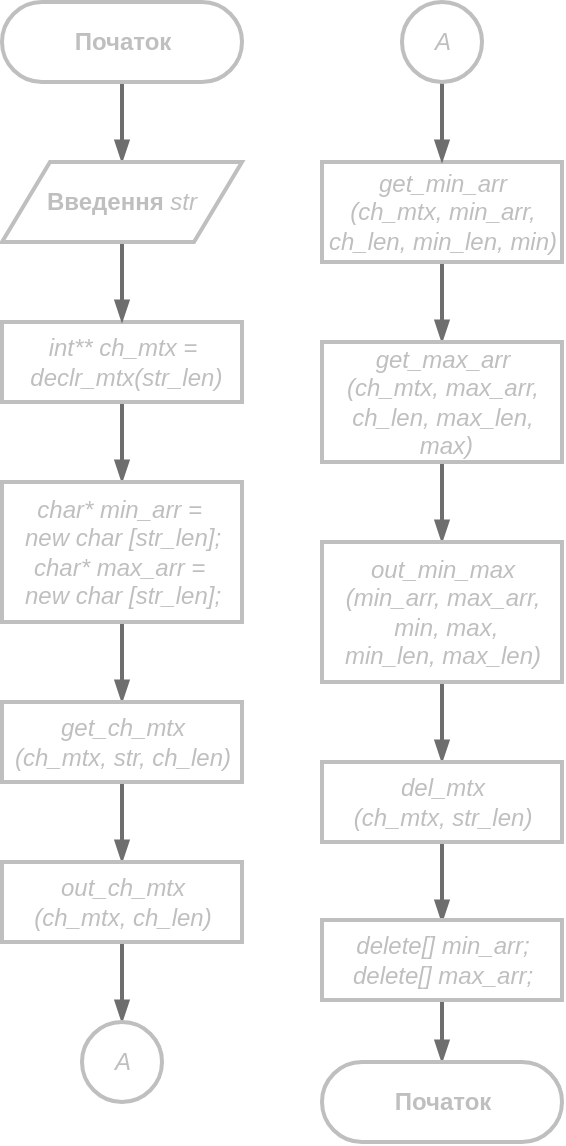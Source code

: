 <mxfile version="16.0.2" type="device" pages="9"><diagram id="IggzBPOzXcaGl9OGxH90" name="основна"><mxGraphModel dx="1028" dy="1298" grid="1" gridSize="10" guides="1" tooltips="1" connect="1" arrows="1" fold="1" page="1" pageScale="1" pageWidth="827" pageHeight="1169" math="0" shadow="0"><root><mxCell id="0"/><mxCell id="1" parent="0"/><mxCell id="9uLiAE35WEKS7wZcwp0r-2" style="edgeStyle=orthogonalEdgeStyle;rounded=0;orthogonalLoop=1;jettySize=auto;html=1;fontColor=#BFBFBF;strokeWidth=2;endArrow=blockThin;endFill=1;strokeColor=#6E6E6E;" edge="1" parent="1" source="9uLiAE35WEKS7wZcwp0r-1"><mxGeometry relative="1" as="geometry"><mxPoint x="300" y="320" as="targetPoint"/></mxGeometry></mxCell><mxCell id="9uLiAE35WEKS7wZcwp0r-1" value="&lt;b&gt;&lt;font color=&quot;#bfbfbf&quot;&gt;Початок&lt;/font&gt;&lt;/b&gt;" style="html=1;dashed=0;whitespace=wrap;shape=mxgraph.dfd.start;strokeWidth=2;strokeColor=#BFBFBF;" vertex="1" parent="1"><mxGeometry x="240" y="240" width="120" height="40" as="geometry"/></mxCell><mxCell id="9uLiAE35WEKS7wZcwp0r-6" style="edgeStyle=orthogonalEdgeStyle;rounded=0;orthogonalLoop=1;jettySize=auto;html=1;fontColor=#BFBFBF;endArrow=blockThin;endFill=1;strokeColor=#6E6E6E;strokeWidth=2;" edge="1" parent="1" source="9uLiAE35WEKS7wZcwp0r-3"><mxGeometry relative="1" as="geometry"><mxPoint x="300" y="480" as="targetPoint"/></mxGeometry></mxCell><mxCell id="9uLiAE35WEKS7wZcwp0r-3" value="&lt;i&gt;int** ch_mtx =&lt;br&gt;&amp;nbsp;declr_mtx(str_len)&lt;/i&gt;" style="html=1;dashed=0;whitespace=wrap;fontColor=#BFBFBF;strokeColor=#BFBFBF;strokeWidth=2;" vertex="1" parent="1"><mxGeometry x="240" y="400" width="120" height="40" as="geometry"/></mxCell><mxCell id="9uLiAE35WEKS7wZcwp0r-5" style="edgeStyle=orthogonalEdgeStyle;rounded=0;orthogonalLoop=1;jettySize=auto;html=1;entryX=0.5;entryY=0;entryDx=0;entryDy=0;fontColor=#BFBFBF;endArrow=blockThin;endFill=1;strokeColor=#6E6E6E;strokeWidth=2;" edge="1" parent="1" source="9uLiAE35WEKS7wZcwp0r-4" target="9uLiAE35WEKS7wZcwp0r-3"><mxGeometry relative="1" as="geometry"/></mxCell><mxCell id="9uLiAE35WEKS7wZcwp0r-4" value="&lt;b&gt;Введення&amp;nbsp;&lt;/b&gt;&lt;i&gt;str&lt;/i&gt;" style="shape=parallelogram;perimeter=parallelogramPerimeter;whiteSpace=wrap;html=1;dashed=0;fontColor=#BFBFBF;strokeColor=#BFBFBF;strokeWidth=2;" vertex="1" parent="1"><mxGeometry x="240" y="320" width="120" height="40" as="geometry"/></mxCell><mxCell id="9uLiAE35WEKS7wZcwp0r-8" style="edgeStyle=orthogonalEdgeStyle;rounded=0;orthogonalLoop=1;jettySize=auto;html=1;fontColor=#BFBFBF;endArrow=blockThin;endFill=1;strokeColor=#6E6E6E;strokeWidth=2;" edge="1" parent="1" source="9uLiAE35WEKS7wZcwp0r-7"><mxGeometry relative="1" as="geometry"><mxPoint x="300" y="590" as="targetPoint"/></mxGeometry></mxCell><mxCell id="9uLiAE35WEKS7wZcwp0r-7" value="&lt;div&gt;&lt;i&gt;char* min_arr =&amp;nbsp;&lt;/i&gt;&lt;/div&gt;&lt;div&gt;&lt;i&gt;new char [str_len];&lt;/i&gt;&lt;/div&gt;&lt;div&gt;&lt;i&gt;&lt;span&gt;&#9;&lt;/span&gt;char* max_arr =&amp;nbsp;&lt;/i&gt;&lt;/div&gt;&lt;div&gt;&lt;i&gt;new char [str_len];&lt;/i&gt;&lt;/div&gt;" style="html=1;dashed=0;whitespace=wrap;fontColor=#BFBFBF;strokeColor=#BFBFBF;strokeWidth=2;" vertex="1" parent="1"><mxGeometry x="240" y="480" width="120" height="70" as="geometry"/></mxCell><mxCell id="9uLiAE35WEKS7wZcwp0r-11" style="edgeStyle=orthogonalEdgeStyle;rounded=0;orthogonalLoop=1;jettySize=auto;html=1;entryX=0.5;entryY=0;entryDx=0;entryDy=0;fontColor=#BFBFBF;endArrow=blockThin;endFill=1;strokeColor=#6E6E6E;strokeWidth=2;" edge="1" parent="1" source="9uLiAE35WEKS7wZcwp0r-9" target="9uLiAE35WEKS7wZcwp0r-10"><mxGeometry relative="1" as="geometry"/></mxCell><mxCell id="9uLiAE35WEKS7wZcwp0r-9" value="&lt;i&gt;get_ch_mtx&lt;br&gt;(ch_mtx, str, ch_len)&lt;/i&gt;" style="html=1;dashed=0;whitespace=wrap;fontColor=#BFBFBF;strokeColor=#BFBFBF;strokeWidth=2;" vertex="1" parent="1"><mxGeometry x="240" y="590" width="120" height="40" as="geometry"/></mxCell><mxCell id="9uLiAE35WEKS7wZcwp0r-12" style="edgeStyle=orthogonalEdgeStyle;rounded=0;orthogonalLoop=1;jettySize=auto;html=1;fontColor=#BFBFBF;endArrow=blockThin;endFill=1;strokeColor=#6E6E6E;strokeWidth=2;" edge="1" parent="1" source="9uLiAE35WEKS7wZcwp0r-10"><mxGeometry relative="1" as="geometry"><mxPoint x="300" y="750" as="targetPoint"/></mxGeometry></mxCell><mxCell id="9uLiAE35WEKS7wZcwp0r-10" value="&lt;i&gt;out_ch_mtx&lt;br&gt;(ch_mtx, ch_len)&lt;/i&gt;" style="html=1;dashed=0;whitespace=wrap;fontColor=#BFBFBF;strokeColor=#BFBFBF;strokeWidth=2;" vertex="1" parent="1"><mxGeometry x="240" y="670" width="120" height="40" as="geometry"/></mxCell><mxCell id="9uLiAE35WEKS7wZcwp0r-15" style="edgeStyle=orthogonalEdgeStyle;rounded=0;orthogonalLoop=1;jettySize=auto;html=1;entryX=0.5;entryY=0;entryDx=0;entryDy=0;fontColor=#BFBFBF;endArrow=blockThin;endFill=1;strokeColor=#6E6E6E;strokeWidth=2;" edge="1" parent="1" source="9uLiAE35WEKS7wZcwp0r-13" target="9uLiAE35WEKS7wZcwp0r-14"><mxGeometry relative="1" as="geometry"/></mxCell><mxCell id="9uLiAE35WEKS7wZcwp0r-13" value="&lt;i&gt;get_min_arr&lt;br&gt;(ch_mtx, min_arr, &lt;br&gt;ch_len, min_len, min)&lt;/i&gt;" style="html=1;dashed=0;whitespace=wrap;fontColor=#BFBFBF;strokeColor=#BFBFBF;strokeWidth=2;" vertex="1" parent="1"><mxGeometry x="400" y="320" width="120" height="50" as="geometry"/></mxCell><mxCell id="9uLiAE35WEKS7wZcwp0r-16" style="edgeStyle=orthogonalEdgeStyle;rounded=0;orthogonalLoop=1;jettySize=auto;html=1;fontColor=#BFBFBF;endArrow=blockThin;endFill=1;strokeColor=#6E6E6E;strokeWidth=2;" edge="1" parent="1" source="9uLiAE35WEKS7wZcwp0r-14"><mxGeometry relative="1" as="geometry"><mxPoint x="460" y="510" as="targetPoint"/></mxGeometry></mxCell><mxCell id="9uLiAE35WEKS7wZcwp0r-14" value="&lt;i&gt;get_max_arr&lt;br&gt;(ch_mtx, max_arr, &lt;br&gt;ch_len, max_len,&lt;br&gt;&amp;nbsp;max)&lt;/i&gt;" style="html=1;dashed=0;whitespace=wrap;fontColor=#BFBFBF;strokeColor=#BFBFBF;strokeWidth=2;" vertex="1" parent="1"><mxGeometry x="400" y="410" width="120" height="60" as="geometry"/></mxCell><mxCell id="9uLiAE35WEKS7wZcwp0r-19" style="edgeStyle=orthogonalEdgeStyle;rounded=0;orthogonalLoop=1;jettySize=auto;html=1;entryX=0.5;entryY=0;entryDx=0;entryDy=0;fontColor=#BFBFBF;endArrow=blockThin;endFill=1;strokeColor=#6E6E6E;strokeWidth=2;" edge="1" parent="1" source="9uLiAE35WEKS7wZcwp0r-17" target="9uLiAE35WEKS7wZcwp0r-18"><mxGeometry relative="1" as="geometry"/></mxCell><mxCell id="9uLiAE35WEKS7wZcwp0r-17" value="&lt;i&gt;out_min_max&lt;br&gt;(min_arr, max_arr,&lt;br&gt;&amp;nbsp;min, max, &lt;br&gt;min_len, max_len)&lt;/i&gt;" style="html=1;dashed=0;whitespace=wrap;fontColor=#BFBFBF;strokeColor=#BFBFBF;strokeWidth=2;" vertex="1" parent="1"><mxGeometry x="400" y="510" width="120" height="70" as="geometry"/></mxCell><mxCell id="9uLiAE35WEKS7wZcwp0r-20" style="edgeStyle=orthogonalEdgeStyle;rounded=0;orthogonalLoop=1;jettySize=auto;html=1;fontColor=#BFBFBF;endArrow=blockThin;endFill=1;strokeColor=#6E6E6E;strokeWidth=2;" edge="1" parent="1" source="9uLiAE35WEKS7wZcwp0r-18"><mxGeometry relative="1" as="geometry"><mxPoint x="460" y="700" as="targetPoint"/></mxGeometry></mxCell><mxCell id="9uLiAE35WEKS7wZcwp0r-18" value="&lt;i&gt;del_mtx&lt;br&gt;(ch_mtx, str_len)&lt;/i&gt;" style="html=1;dashed=0;whitespace=wrap;fontColor=#BFBFBF;strokeColor=#BFBFBF;strokeWidth=2;" vertex="1" parent="1"><mxGeometry x="400" y="620" width="120" height="40" as="geometry"/></mxCell><mxCell id="9uLiAE35WEKS7wZcwp0r-23" style="edgeStyle=orthogonalEdgeStyle;rounded=0;orthogonalLoop=1;jettySize=auto;html=1;entryX=0.5;entryY=0.5;entryDx=0;entryDy=-20;entryPerimeter=0;fontColor=#BFBFBF;endArrow=blockThin;endFill=1;strokeColor=#6E6E6E;strokeWidth=2;" edge="1" parent="1" source="9uLiAE35WEKS7wZcwp0r-21" target="9uLiAE35WEKS7wZcwp0r-22"><mxGeometry relative="1" as="geometry"/></mxCell><mxCell id="9uLiAE35WEKS7wZcwp0r-21" value="&lt;div&gt;&lt;i&gt;delete[] min_arr;&lt;/i&gt;&lt;/div&gt;&lt;div&gt;&lt;i&gt;&lt;span&gt;&#9;&lt;/span&gt;delete[] max_arr;&lt;/i&gt;&lt;/div&gt;" style="html=1;dashed=0;whitespace=wrap;fontColor=#BFBFBF;strokeColor=#BFBFBF;strokeWidth=2;" vertex="1" parent="1"><mxGeometry x="400" y="699" width="120" height="40" as="geometry"/></mxCell><mxCell id="9uLiAE35WEKS7wZcwp0r-22" value="&lt;b&gt;&lt;font color=&quot;#bfbfbf&quot;&gt;Початок&lt;/font&gt;&lt;/b&gt;" style="html=1;dashed=0;whitespace=wrap;shape=mxgraph.dfd.start;strokeWidth=2;strokeColor=#BFBFBF;" vertex="1" parent="1"><mxGeometry x="400" y="770" width="120" height="40" as="geometry"/></mxCell><mxCell id="9uLiAE35WEKS7wZcwp0r-24" value="&lt;i&gt;A&lt;/i&gt;" style="shape=ellipse;html=1;dashed=0;whitespace=wrap;aspect=fixed;perimeter=ellipsePerimeter;fontColor=#BFBFBF;strokeColor=#BFBFBF;strokeWidth=2;" vertex="1" parent="1"><mxGeometry x="280" y="750" width="40" height="40" as="geometry"/></mxCell><mxCell id="9uLiAE35WEKS7wZcwp0r-26" style="edgeStyle=orthogonalEdgeStyle;rounded=0;orthogonalLoop=1;jettySize=auto;html=1;entryX=0.5;entryY=0;entryDx=0;entryDy=0;fontColor=#BFBFBF;endArrow=blockThin;endFill=1;strokeColor=#6E6E6E;strokeWidth=2;" edge="1" parent="1" source="9uLiAE35WEKS7wZcwp0r-25" target="9uLiAE35WEKS7wZcwp0r-13"><mxGeometry relative="1" as="geometry"/></mxCell><mxCell id="9uLiAE35WEKS7wZcwp0r-25" value="&lt;i&gt;A&lt;/i&gt;" style="shape=ellipse;html=1;dashed=0;whitespace=wrap;aspect=fixed;perimeter=ellipsePerimeter;fontColor=#BFBFBF;strokeColor=#BFBFBF;strokeWidth=2;" vertex="1" parent="1"><mxGeometry x="440" y="240" width="40" height="40" as="geometry"/></mxCell></root></mxGraphModel></diagram><diagram id="c54owkoE9uWA_yLD_PdC" name="declr_mtx"><mxGraphModel dx="1079" dy="1363" grid="1" gridSize="10" guides="1" tooltips="1" connect="1" arrows="1" fold="1" page="1" pageScale="1" pageWidth="827" pageHeight="1169" math="0" shadow="0"><root><mxCell id="pYYbjwUcMs_2uSu-WMgt-0"/><mxCell id="pYYbjwUcMs_2uSu-WMgt-1" parent="pYYbjwUcMs_2uSu-WMgt-0"/><mxCell id="pYYbjwUcMs_2uSu-WMgt-2" style="edgeStyle=orthogonalEdgeStyle;rounded=0;orthogonalLoop=1;jettySize=auto;html=1;fontSize=12;fontColor=#BFBFBF;endArrow=blockThin;endFill=1;strokeColor=#6E6E6E;strokeWidth=2;" edge="1" parent="pYYbjwUcMs_2uSu-WMgt-1" source="pYYbjwUcMs_2uSu-WMgt-3"><mxGeometry relative="1" as="geometry"><mxPoint x="300" y="320.0" as="targetPoint"/></mxGeometry></mxCell><mxCell id="pYYbjwUcMs_2uSu-WMgt-3" value="&lt;b&gt;Початок&lt;br&gt;&lt;i&gt;declr_mtx&lt;/i&gt;&lt;br&gt;&lt;/b&gt;" style="shape=process;whiteSpace=wrap;html=1;backgroundOutline=1;fontSize=12;fontColor=#BFBFBF;strokeColor=#BFBFBF;strokeWidth=2;" vertex="1" parent="pYYbjwUcMs_2uSu-WMgt-1"><mxGeometry x="240" y="240" width="120" height="40" as="geometry"/></mxCell><mxCell id="pYYbjwUcMs_2uSu-WMgt-4" style="edgeStyle=orthogonalEdgeStyle;rounded=0;orthogonalLoop=1;jettySize=auto;html=1;entryX=0.5;entryY=0;entryDx=0;entryDy=0;fontSize=12;fontColor=#BFBFBF;endArrow=blockThin;endFill=1;strokeColor=#6E6E6E;strokeWidth=2;" edge="1" parent="pYYbjwUcMs_2uSu-WMgt-1" source="pYYbjwUcMs_2uSu-WMgt-5" target="pYYbjwUcMs_2uSu-WMgt-8"><mxGeometry relative="1" as="geometry"/></mxCell><mxCell id="pYYbjwUcMs_2uSu-WMgt-5" value="&lt;i&gt;int** mtx =&amp;nbsp;&lt;br&gt;new int* [len]&lt;br&gt;&lt;/i&gt;" style="html=1;dashed=0;whitespace=wrap;fontSize=12;fontColor=#BFBFBF;strokeColor=#BFBFBF;strokeWidth=2;" vertex="1" parent="pYYbjwUcMs_2uSu-WMgt-1"><mxGeometry x="240" y="320" width="120" height="40" as="geometry"/></mxCell><mxCell id="pYYbjwUcMs_2uSu-WMgt-6" style="edgeStyle=orthogonalEdgeStyle;rounded=0;orthogonalLoop=1;jettySize=auto;html=1;fontSize=12;fontColor=#BFBFBF;endArrow=blockThin;endFill=1;strokeColor=#6E6E6E;strokeWidth=2;" edge="1" parent="pYYbjwUcMs_2uSu-WMgt-1" source="pYYbjwUcMs_2uSu-WMgt-8"><mxGeometry relative="1" as="geometry"><mxPoint x="300" y="480.0" as="targetPoint"/></mxGeometry></mxCell><mxCell id="pYYbjwUcMs_2uSu-WMgt-7" style="edgeStyle=orthogonalEdgeStyle;rounded=1;orthogonalLoop=1;jettySize=auto;html=1;fontSize=12;fontColor=#BFBFBF;endArrow=blockThin;endFill=1;strokeColor=#6E6E6E;strokeWidth=2;" edge="1" parent="pYYbjwUcMs_2uSu-WMgt-1" source="pYYbjwUcMs_2uSu-WMgt-8"><mxGeometry relative="1" as="geometry"><mxPoint x="300" y="580" as="targetPoint"/><Array as="points"><mxPoint x="380" y="420"/><mxPoint x="380" y="560"/><mxPoint x="300" y="560"/></Array></mxGeometry></mxCell><mxCell id="pYYbjwUcMs_2uSu-WMgt-8" value="&lt;i&gt;i := 0; len&lt;/i&gt;" style="shape=hexagon;perimeter=hexagonPerimeter2;whiteSpace=wrap;html=1;size=0.25;fontSize=12;fontColor=#BFBFBF;strokeColor=#BFBFBF;strokeWidth=2;" vertex="1" parent="pYYbjwUcMs_2uSu-WMgt-1"><mxGeometry x="240" y="400" width="120" height="40" as="geometry"/></mxCell><mxCell id="pYYbjwUcMs_2uSu-WMgt-9" value="&lt;b&gt;&lt;font color=&quot;#6e6e6e&quot;&gt;+&lt;/font&gt;&lt;/b&gt;" style="text;html=1;align=center;verticalAlign=middle;resizable=0;points=[];autosize=1;strokeColor=none;fillColor=none;fontSize=12;fontColor=#BFBFBF;" vertex="1" parent="pYYbjwUcMs_2uSu-WMgt-1"><mxGeometry x="300" y="440" width="20" height="20" as="geometry"/></mxCell><mxCell id="pYYbjwUcMs_2uSu-WMgt-11" value="&lt;i&gt;*(mtx + i) =&amp;nbsp;&lt;br&gt;new int [2]&lt;br&gt;&lt;/i&gt;" style="html=1;dashed=0;whitespace=wrap;fontSize=12;fontColor=#BFBFBF;strokeColor=#BFBFBF;strokeWidth=2;" vertex="1" parent="pYYbjwUcMs_2uSu-WMgt-1"><mxGeometry x="240" y="480" width="120" height="40" as="geometry"/></mxCell><mxCell id="pYYbjwUcMs_2uSu-WMgt-12" style="edgeStyle=orthogonalEdgeStyle;rounded=1;orthogonalLoop=1;jettySize=auto;html=1;fontSize=12;fontColor=#BFBFBF;endArrow=blockThin;endFill=1;strokeColor=#6E6E6E;strokeWidth=2;entryX=0;entryY=0.5;entryDx=0;entryDy=0;exitX=0.5;exitY=1;exitDx=0;exitDy=0;" edge="1" parent="pYYbjwUcMs_2uSu-WMgt-1" source="pYYbjwUcMs_2uSu-WMgt-11" target="pYYbjwUcMs_2uSu-WMgt-8"><mxGeometry relative="1" as="geometry"><mxPoint x="300" y="620" as="targetPoint"/><Array as="points"><mxPoint x="300" y="540"/><mxPoint x="220" y="540"/><mxPoint x="220" y="420"/></Array></mxGeometry></mxCell><mxCell id="pYYbjwUcMs_2uSu-WMgt-13" value="&lt;font color=&quot;#bfbfbf&quot;&gt;&lt;b&gt;Повернути&amp;nbsp;&lt;/b&gt;&lt;br&gt;&lt;i&gt;mtx&lt;/i&gt;&lt;br&gt;&lt;/font&gt;" style="html=1;dashed=0;whitespace=wrap;fontSize=12;fontColor=#6E6E6E;strokeColor=#BFBFBF;strokeWidth=2;" vertex="1" parent="pYYbjwUcMs_2uSu-WMgt-1"><mxGeometry x="240" y="580" width="120" height="40" as="geometry"/></mxCell><mxCell id="pYYbjwUcMs_2uSu-WMgt-14" value="&lt;b&gt;Кінець&lt;br&gt;&lt;i&gt;declr_mtx&lt;/i&gt;&lt;br&gt;&lt;/b&gt;" style="shape=process;whiteSpace=wrap;html=1;backgroundOutline=1;fontSize=12;fontColor=#BFBFBF;strokeColor=#BFBFBF;strokeWidth=2;" vertex="1" parent="pYYbjwUcMs_2uSu-WMgt-1"><mxGeometry x="240" y="660" width="120" height="40" as="geometry"/></mxCell><mxCell id="pYYbjwUcMs_2uSu-WMgt-15" value="&lt;b&gt;&lt;font color=&quot;#6e6e6e&quot;&gt;-&lt;/font&gt;&lt;/b&gt;" style="text;html=1;align=center;verticalAlign=middle;resizable=0;points=[];autosize=1;strokeColor=none;fillColor=none;fontSize=12;fontColor=#BFBFBF;" vertex="1" parent="pYYbjwUcMs_2uSu-WMgt-1"><mxGeometry x="360" y="400" width="20" height="20" as="geometry"/></mxCell><mxCell id="pYYbjwUcMs_2uSu-WMgt-16" style="edgeStyle=orthogonalEdgeStyle;rounded=0;orthogonalLoop=1;jettySize=auto;html=1;fontSize=12;fontColor=#BFBFBF;endArrow=blockThin;endFill=1;strokeColor=#6E6E6E;strokeWidth=2;exitX=0.5;exitY=1;exitDx=0;exitDy=0;entryX=0.5;entryY=0;entryDx=0;entryDy=0;" edge="1" parent="pYYbjwUcMs_2uSu-WMgt-1" source="pYYbjwUcMs_2uSu-WMgt-13" target="pYYbjwUcMs_2uSu-WMgt-14"><mxGeometry relative="1" as="geometry"><mxPoint x="310" y="490.0" as="targetPoint"/><mxPoint x="310" y="450" as="sourcePoint"/></mxGeometry></mxCell></root></mxGraphModel></diagram><diagram id="vfOr3sXsrMuPvbh6-2Wu" name="get_ch_mtx"><mxGraphModel dx="490" dy="620" grid="1" gridSize="10" guides="1" tooltips="1" connect="1" arrows="1" fold="1" page="1" pageScale="1" pageWidth="827" pageHeight="1169" math="0" shadow="0"><root><mxCell id="PpeVNfpipNHKVxHl2Gcq-0"/><mxCell id="PpeVNfpipNHKVxHl2Gcq-1" parent="PpeVNfpipNHKVxHl2Gcq-0"/><mxCell id="x85jJj_1hedPFVNf1K9l-0" style="edgeStyle=orthogonalEdgeStyle;rounded=0;orthogonalLoop=1;jettySize=auto;html=1;fontColor=#BFBFBF;endArrow=blockThin;endFill=1;strokeColor=#6E6E6E;strokeWidth=2;" edge="1" parent="PpeVNfpipNHKVxHl2Gcq-1" source="VojGzSpY9_LLQ1O4hE1Q-0"><mxGeometry relative="1" as="geometry"><mxPoint x="300" y="320" as="targetPoint"/></mxGeometry></mxCell><mxCell id="VojGzSpY9_LLQ1O4hE1Q-0" value="&lt;b&gt;Початок&lt;br&gt;&lt;i&gt;get_ch_mtx&lt;/i&gt;&lt;br&gt;&lt;/b&gt;" style="shape=process;whiteSpace=wrap;html=1;backgroundOutline=1;fontSize=12;fontColor=#BFBFBF;strokeColor=#BFBFBF;strokeWidth=2;" vertex="1" parent="PpeVNfpipNHKVxHl2Gcq-1"><mxGeometry x="240" y="240" width="120" height="40" as="geometry"/></mxCell><mxCell id="x85jJj_1hedPFVNf1K9l-2" style="edgeStyle=orthogonalEdgeStyle;rounded=1;orthogonalLoop=1;jettySize=auto;html=1;fontColor=#BFBFBF;endArrow=blockThin;endFill=1;strokeColor=#6E6E6E;strokeWidth=2;" edge="1" parent="PpeVNfpipNHKVxHl2Gcq-1" source="x85jJj_1hedPFVNf1K9l-1"><mxGeometry relative="1" as="geometry"><mxPoint x="300" y="400" as="targetPoint"/></mxGeometry></mxCell><mxCell id="x85jJj_1hedPFVNf1K9l-3" style="edgeStyle=orthogonalEdgeStyle;rounded=1;orthogonalLoop=1;jettySize=auto;html=1;fontColor=#BFBFBF;endArrow=blockThin;endFill=1;strokeColor=#6E6E6E;strokeWidth=2;" edge="1" parent="PpeVNfpipNHKVxHl2Gcq-1" source="x85jJj_1hedPFVNf1K9l-1"><mxGeometry relative="1" as="geometry"><mxPoint x="300" y="740" as="targetPoint"/><Array as="points"><mxPoint x="380" y="340"/><mxPoint x="380" y="720"/></Array></mxGeometry></mxCell><mxCell id="x85jJj_1hedPFVNf1K9l-1" value="&lt;i&gt;!str.empty()&lt;/i&gt;" style="shape=rhombus;html=1;dashed=0;whitespace=wrap;perimeter=rhombusPerimeter;fontColor=#BFBFBF;strokeColor=#BFBFBF;strokeWidth=2;" vertex="1" parent="PpeVNfpipNHKVxHl2Gcq-1"><mxGeometry x="240" y="320" width="120" height="40" as="geometry"/></mxCell><mxCell id="42thZwP0ssi6boXNzkCg-0" value="&lt;b&gt;&lt;font color=&quot;#6e6e6e&quot;&gt;+&lt;/font&gt;&lt;/b&gt;" style="text;html=1;align=center;verticalAlign=middle;resizable=0;points=[];autosize=1;strokeColor=none;fillColor=none;fontSize=12;fontColor=#BFBFBF;" vertex="1" parent="PpeVNfpipNHKVxHl2Gcq-1"><mxGeometry x="300" y="360" width="20" height="20" as="geometry"/></mxCell><mxCell id="42thZwP0ssi6boXNzkCg-1" value="&lt;b&gt;&lt;font color=&quot;#6e6e6e&quot;&gt;-&lt;/font&gt;&lt;/b&gt;" style="text;html=1;align=center;verticalAlign=middle;resizable=0;points=[];autosize=1;strokeColor=none;fillColor=none;fontSize=12;fontColor=#BFBFBF;" vertex="1" parent="PpeVNfpipNHKVxHl2Gcq-1"><mxGeometry x="360" y="320" width="20" height="20" as="geometry"/></mxCell><mxCell id="42thZwP0ssi6boXNzkCg-3" style="edgeStyle=orthogonalEdgeStyle;rounded=1;orthogonalLoop=1;jettySize=auto;html=1;fontColor=#BFBFBF;endArrow=blockThin;endFill=1;strokeColor=#6E6E6E;strokeWidth=2;" edge="1" parent="PpeVNfpipNHKVxHl2Gcq-1" source="42thZwP0ssi6boXNzkCg-2"><mxGeometry relative="1" as="geometry"><mxPoint x="300" y="480" as="targetPoint"/></mxGeometry></mxCell><mxCell id="42thZwP0ssi6boXNzkCg-2" value="&lt;i&gt;ch = str[0]&lt;/i&gt;" style="html=1;dashed=0;whitespace=wrap;fontColor=#BFBFBF;strokeColor=#BFBFBF;strokeWidth=2;" vertex="1" parent="PpeVNfpipNHKVxHl2Gcq-1"><mxGeometry x="240" y="400" width="120" height="40" as="geometry"/></mxCell><mxCell id="42thZwP0ssi6boXNzkCg-5" style="edgeStyle=orthogonalEdgeStyle;rounded=1;orthogonalLoop=1;jettySize=auto;html=1;fontColor=#BFBFBF;endArrow=blockThin;endFill=1;strokeColor=#6E6E6E;strokeWidth=2;" edge="1" parent="PpeVNfpipNHKVxHl2Gcq-1" source="42thZwP0ssi6boXNzkCg-4"><mxGeometry relative="1" as="geometry"><mxPoint x="300" y="560" as="targetPoint"/></mxGeometry></mxCell><mxCell id="42thZwP0ssi6boXNzkCg-4" value="&lt;i&gt;&lt;span&gt;&#9;&lt;/span&gt;ch_mtx[i][0] = int(ch)&lt;/i&gt;" style="html=1;dashed=0;whitespace=wrap;fontColor=#BFBFBF;strokeColor=#BFBFBF;strokeWidth=2;" vertex="1" parent="PpeVNfpipNHKVxHl2Gcq-1"><mxGeometry x="240" y="480" width="120" height="40" as="geometry"/></mxCell><mxCell id="42thZwP0ssi6boXNzkCg-9" style="edgeStyle=orthogonalEdgeStyle;rounded=1;orthogonalLoop=1;jettySize=auto;html=1;entryX=0.5;entryY=0;entryDx=0;entryDy=0;fontColor=#BFBFBF;endArrow=blockThin;endFill=1;strokeColor=#6E6E6E;strokeWidth=2;" edge="1" parent="PpeVNfpipNHKVxHl2Gcq-1" source="42thZwP0ssi6boXNzkCg-7" target="42thZwP0ssi6boXNzkCg-8"><mxGeometry relative="1" as="geometry"/></mxCell><mxCell id="42thZwP0ssi6boXNzkCg-7" value="&lt;i&gt;ch_mtx[i][1] =&lt;br&gt;&amp;nbsp;find_del_ch(str, ch)&lt;/i&gt;" style="html=1;dashed=0;whitespace=wrap;fontColor=#BFBFBF;strokeColor=#BFBFBF;strokeWidth=2;" vertex="1" parent="PpeVNfpipNHKVxHl2Gcq-1"><mxGeometry x="240" y="560" width="120" height="40" as="geometry"/></mxCell><mxCell id="42thZwP0ssi6boXNzkCg-10" style="edgeStyle=orthogonalEdgeStyle;rounded=1;orthogonalLoop=1;jettySize=auto;html=1;fontColor=#BFBFBF;endArrow=blockThin;endFill=1;strokeColor=#6E6E6E;strokeWidth=2;" edge="1" parent="PpeVNfpipNHKVxHl2Gcq-1" source="42thZwP0ssi6boXNzkCg-8"><mxGeometry relative="1" as="geometry"><mxPoint x="300" y="300" as="targetPoint"/><Array as="points"><mxPoint x="300" y="700"/><mxPoint x="220" y="700"/><mxPoint x="220" y="300"/></Array></mxGeometry></mxCell><mxCell id="42thZwP0ssi6boXNzkCg-8" value="&lt;i&gt;i++&lt;/i&gt;" style="html=1;dashed=0;whitespace=wrap;fontColor=#BFBFBF;strokeColor=#BFBFBF;strokeWidth=2;" vertex="1" parent="PpeVNfpipNHKVxHl2Gcq-1"><mxGeometry x="240" y="640" width="120" height="40" as="geometry"/></mxCell><mxCell id="42thZwP0ssi6boXNzkCg-12" style="edgeStyle=orthogonalEdgeStyle;rounded=1;orthogonalLoop=1;jettySize=auto;html=1;fontColor=#BFBFBF;endArrow=blockThin;endFill=1;strokeColor=#6E6E6E;strokeWidth=2;" edge="1" parent="PpeVNfpipNHKVxHl2Gcq-1" source="42thZwP0ssi6boXNzkCg-11"><mxGeometry relative="1" as="geometry"><mxPoint x="300" y="820" as="targetPoint"/></mxGeometry></mxCell><mxCell id="42thZwP0ssi6boXNzkCg-11" value="&lt;i&gt;len = i&lt;/i&gt;" style="html=1;dashed=0;whitespace=wrap;fontColor=#BFBFBF;strokeColor=#BFBFBF;strokeWidth=2;" vertex="1" parent="PpeVNfpipNHKVxHl2Gcq-1"><mxGeometry x="240" y="740" width="120" height="40" as="geometry"/></mxCell><mxCell id="42thZwP0ssi6boXNzkCg-13" value="&lt;b&gt;Кінець get_ch_mtx&lt;/b&gt;" style="shape=process;whiteSpace=wrap;html=1;backgroundOutline=1;fontSize=12;fontColor=#BFBFBF;strokeColor=#BFBFBF;strokeWidth=2;" vertex="1" parent="PpeVNfpipNHKVxHl2Gcq-1"><mxGeometry x="240" y="820" width="120" height="40" as="geometry"/></mxCell></root></mxGraphModel></diagram><diagram id="lPb2EwMpXOdBQEFwoc8t" name="find_del_ch"><mxGraphModel dx="480" dy="606" grid="1" gridSize="10" guides="1" tooltips="1" connect="1" arrows="1" fold="1" page="1" pageScale="1" pageWidth="827" pageHeight="1169" math="0" shadow="0"><root><mxCell id="OhvaqZdBIcrB42UN7jgQ-0"/><mxCell id="OhvaqZdBIcrB42UN7jgQ-1" parent="OhvaqZdBIcrB42UN7jgQ-0"/><mxCell id="lRCod_IAGJp-dUwmn_OC-1" style="edgeStyle=orthogonalEdgeStyle;rounded=1;orthogonalLoop=1;jettySize=auto;html=1;fontColor=#BFBFBF;endArrow=blockThin;endFill=1;strokeColor=#6E6E6E;strokeWidth=2;" edge="1" parent="OhvaqZdBIcrB42UN7jgQ-1" source="lRCod_IAGJp-dUwmn_OC-0"><mxGeometry relative="1" as="geometry"><mxPoint x="300" y="320" as="targetPoint"/></mxGeometry></mxCell><mxCell id="lRCod_IAGJp-dUwmn_OC-0" value="&lt;b&gt;Початок&lt;br&gt;&lt;i&gt;find_del_ch&lt;/i&gt;&lt;br&gt;&lt;/b&gt;" style="shape=process;whiteSpace=wrap;html=1;backgroundOutline=1;fontSize=12;fontColor=#BFBFBF;strokeColor=#BFBFBF;strokeWidth=2;" vertex="1" parent="OhvaqZdBIcrB42UN7jgQ-1"><mxGeometry x="240" y="240" width="120" height="40" as="geometry"/></mxCell><mxCell id="lRCod_IAGJp-dUwmn_OC-3" style="edgeStyle=orthogonalEdgeStyle;rounded=1;orthogonalLoop=1;jettySize=auto;html=1;fontColor=#BFBFBF;endArrow=blockThin;endFill=1;strokeColor=#6E6E6E;strokeWidth=2;" edge="1" parent="OhvaqZdBIcrB42UN7jgQ-1" source="lRCod_IAGJp-dUwmn_OC-2"><mxGeometry relative="1" as="geometry"><mxPoint x="300" y="400" as="targetPoint"/></mxGeometry></mxCell><mxCell id="lRCod_IAGJp-dUwmn_OC-2" value="&lt;i&gt;i = 0, frq = 0&lt;/i&gt;" style="html=1;dashed=0;whitespace=wrap;fontColor=#BFBFBF;strokeColor=#BFBFBF;strokeWidth=2;" vertex="1" parent="OhvaqZdBIcrB42UN7jgQ-1"><mxGeometry x="240" y="320" width="120" height="40" as="geometry"/></mxCell><mxCell id="lRCod_IAGJp-dUwmn_OC-5" style="edgeStyle=orthogonalEdgeStyle;rounded=1;orthogonalLoop=1;jettySize=auto;html=1;fontColor=#BFBFBF;endArrow=blockThin;endFill=1;strokeColor=#6E6E6E;strokeWidth=2;" edge="1" parent="OhvaqZdBIcrB42UN7jgQ-1" source="lRCod_IAGJp-dUwmn_OC-4"><mxGeometry relative="1" as="geometry"><mxPoint x="300" y="480" as="targetPoint"/><Array as="points"><mxPoint x="300" y="470"/></Array></mxGeometry></mxCell><mxCell id="lRCod_IAGJp-dUwmn_OC-6" style="edgeStyle=orthogonalEdgeStyle;rounded=1;orthogonalLoop=1;jettySize=auto;html=1;fontColor=#BFBFBF;endArrow=blockThin;endFill=1;strokeColor=#6E6E6E;strokeWidth=2;exitX=1;exitY=0.5;exitDx=0;exitDy=0;" edge="1" parent="OhvaqZdBIcrB42UN7jgQ-1" source="lRCod_IAGJp-dUwmn_OC-4"><mxGeometry relative="1" as="geometry"><mxPoint x="300" y="730" as="targetPoint"/><Array as="points"><mxPoint x="460" y="420"/><mxPoint x="460" y="710"/><mxPoint x="300" y="710"/></Array></mxGeometry></mxCell><mxCell id="lRCod_IAGJp-dUwmn_OC-4" value="&lt;i&gt;i &amp;lt;str.length()&lt;/i&gt;" style="shape=rhombus;html=1;dashed=0;whitespace=wrap;perimeter=rhombusPerimeter;fontColor=#BFBFBF;strokeColor=#BFBFBF;strokeWidth=2;" vertex="1" parent="OhvaqZdBIcrB42UN7jgQ-1"><mxGeometry x="240" y="400" width="120" height="40" as="geometry"/></mxCell><mxCell id="8fLoUjMLns6iUQpTfR_6-0" value="&lt;b&gt;&lt;font color=&quot;#6e6e6e&quot;&gt;+&lt;/font&gt;&lt;/b&gt;" style="text;html=1;align=center;verticalAlign=middle;resizable=0;points=[];autosize=1;strokeColor=none;fillColor=none;fontSize=12;fontColor=#BFBFBF;" vertex="1" parent="OhvaqZdBIcrB42UN7jgQ-1"><mxGeometry x="300" y="440" width="20" height="20" as="geometry"/></mxCell><mxCell id="8fLoUjMLns6iUQpTfR_6-1" value="&lt;b&gt;&lt;font color=&quot;#6e6e6e&quot;&gt;-&lt;/font&gt;&lt;/b&gt;" style="text;html=1;align=center;verticalAlign=middle;resizable=0;points=[];autosize=1;strokeColor=none;fillColor=none;fontSize=12;fontColor=#BFBFBF;" vertex="1" parent="OhvaqZdBIcrB42UN7jgQ-1"><mxGeometry x="360" y="400" width="20" height="20" as="geometry"/></mxCell><mxCell id="8fLoUjMLns6iUQpTfR_6-3" style="edgeStyle=orthogonalEdgeStyle;rounded=1;orthogonalLoop=1;jettySize=auto;html=1;fontColor=#BFBFBF;endArrow=blockThin;endFill=1;strokeColor=#6E6E6E;strokeWidth=2;" edge="1" parent="OhvaqZdBIcrB42UN7jgQ-1" source="8fLoUjMLns6iUQpTfR_6-2"><mxGeometry relative="1" as="geometry"><mxPoint x="380" y="540" as="targetPoint"/></mxGeometry></mxCell><mxCell id="8fLoUjMLns6iUQpTfR_6-4" style="edgeStyle=orthogonalEdgeStyle;rounded=1;orthogonalLoop=1;jettySize=auto;html=1;fontColor=#BFBFBF;endArrow=blockThin;endFill=1;strokeColor=#6E6E6E;strokeWidth=2;" edge="1" parent="OhvaqZdBIcrB42UN7jgQ-1" source="8fLoUjMLns6iUQpTfR_6-2"><mxGeometry relative="1" as="geometry"><mxPoint x="220" y="540" as="targetPoint"/></mxGeometry></mxCell><mxCell id="8fLoUjMLns6iUQpTfR_6-2" value="&lt;i&gt;str[i] == ch&amp;nbsp;&lt;/i&gt;" style="shape=rhombus;html=1;dashed=0;whitespace=wrap;perimeter=rhombusPerimeter;fontColor=#BFBFBF;strokeColor=#BFBFBF;strokeWidth=2;" vertex="1" parent="OhvaqZdBIcrB42UN7jgQ-1"><mxGeometry x="240" y="480" width="120" height="40" as="geometry"/></mxCell><mxCell id="8fLoUjMLns6iUQpTfR_6-5" value="&lt;b&gt;&lt;font color=&quot;#6e6e6e&quot;&gt;+&lt;/font&gt;&lt;/b&gt;" style="text;html=1;align=center;verticalAlign=middle;resizable=0;points=[];autosize=1;strokeColor=none;fillColor=none;fontSize=12;fontColor=#BFBFBF;" vertex="1" parent="OhvaqZdBIcrB42UN7jgQ-1"><mxGeometry x="220" y="480" width="20" height="20" as="geometry"/></mxCell><mxCell id="8fLoUjMLns6iUQpTfR_6-6" value="&lt;b&gt;&lt;font color=&quot;#6e6e6e&quot;&gt;-&lt;/font&gt;&lt;/b&gt;" style="text;html=1;align=center;verticalAlign=middle;resizable=0;points=[];autosize=1;strokeColor=none;fillColor=none;fontSize=12;fontColor=#BFBFBF;" vertex="1" parent="OhvaqZdBIcrB42UN7jgQ-1"><mxGeometry x="360" y="480" width="20" height="20" as="geometry"/></mxCell><mxCell id="8fLoUjMLns6iUQpTfR_6-10" style="edgeStyle=orthogonalEdgeStyle;rounded=1;orthogonalLoop=1;jettySize=auto;html=1;entryX=0.5;entryY=0;entryDx=0;entryDy=0;fontColor=#BFBFBF;endArrow=blockThin;endFill=1;strokeColor=#6E6E6E;strokeWidth=2;" edge="1" parent="OhvaqZdBIcrB42UN7jgQ-1" source="8fLoUjMLns6iUQpTfR_6-8" target="8fLoUjMLns6iUQpTfR_6-9"><mxGeometry relative="1" as="geometry"/></mxCell><mxCell id="8fLoUjMLns6iUQpTfR_6-8" value="&lt;i&gt;frq++&lt;/i&gt;" style="html=1;dashed=0;whitespace=wrap;fontColor=#BFBFBF;strokeColor=#BFBFBF;strokeWidth=2;" vertex="1" parent="OhvaqZdBIcrB42UN7jgQ-1"><mxGeometry x="160" y="540" width="120" height="40" as="geometry"/></mxCell><mxCell id="8fLoUjMLns6iUQpTfR_6-12" style="edgeStyle=orthogonalEdgeStyle;rounded=1;orthogonalLoop=1;jettySize=auto;html=1;fontColor=#BFBFBF;endArrow=none;endFill=0;strokeColor=#6E6E6E;strokeWidth=2;" edge="1" parent="OhvaqZdBIcrB42UN7jgQ-1" source="8fLoUjMLns6iUQpTfR_6-9"><mxGeometry relative="1" as="geometry"><mxPoint x="300" y="680" as="targetPoint"/><Array as="points"><mxPoint x="220" y="680"/><mxPoint x="300" y="680"/></Array></mxGeometry></mxCell><mxCell id="8fLoUjMLns6iUQpTfR_6-9" value="&lt;i&gt;str.erase(i, 1)&lt;/i&gt;" style="html=1;dashed=0;whitespace=wrap;fontColor=#BFBFBF;strokeColor=#BFBFBF;strokeWidth=2;" vertex="1" parent="OhvaqZdBIcrB42UN7jgQ-1"><mxGeometry x="160" y="620" width="120" height="40" as="geometry"/></mxCell><mxCell id="8fLoUjMLns6iUQpTfR_6-13" style="edgeStyle=orthogonalEdgeStyle;rounded=1;orthogonalLoop=1;jettySize=auto;html=1;fontColor=#BFBFBF;endArrow=none;endFill=0;strokeColor=#6E6E6E;strokeWidth=2;" edge="1" parent="OhvaqZdBIcrB42UN7jgQ-1" source="8fLoUjMLns6iUQpTfR_6-11"><mxGeometry relative="1" as="geometry"><mxPoint x="300" y="680" as="targetPoint"/><Array as="points"><mxPoint x="380" y="680"/><mxPoint x="300" y="680"/></Array></mxGeometry></mxCell><mxCell id="8fLoUjMLns6iUQpTfR_6-11" value="&lt;i&gt;i++&lt;/i&gt;" style="html=1;dashed=0;whitespace=wrap;fontColor=#BFBFBF;strokeColor=#BFBFBF;strokeWidth=2;" vertex="1" parent="OhvaqZdBIcrB42UN7jgQ-1"><mxGeometry x="320" y="540" width="120" height="40" as="geometry"/></mxCell><mxCell id="8fLoUjMLns6iUQpTfR_6-14" style="edgeStyle=orthogonalEdgeStyle;rounded=1;orthogonalLoop=1;jettySize=auto;html=1;fontColor=#BFBFBF;endArrow=blockThin;endFill=1;strokeColor=#6E6E6E;strokeWidth=2;entryX=0;entryY=0.5;entryDx=0;entryDy=0;" edge="1" parent="OhvaqZdBIcrB42UN7jgQ-1" target="lRCod_IAGJp-dUwmn_OC-4"><mxGeometry relative="1" as="geometry"><mxPoint x="300" y="680" as="sourcePoint"/><mxPoint x="300" y="710" as="targetPoint"/><Array as="points"><mxPoint x="300" y="700"/><mxPoint x="140" y="700"/><mxPoint x="140" y="420"/></Array></mxGeometry></mxCell><mxCell id="8fLoUjMLns6iUQpTfR_6-17" style="edgeStyle=orthogonalEdgeStyle;rounded=1;orthogonalLoop=1;jettySize=auto;html=1;entryX=0.5;entryY=0;entryDx=0;entryDy=0;fontColor=#BFBFBF;endArrow=blockThin;endFill=1;strokeColor=#6E6E6E;strokeWidth=2;" edge="1" parent="OhvaqZdBIcrB42UN7jgQ-1" source="8fLoUjMLns6iUQpTfR_6-15" target="8fLoUjMLns6iUQpTfR_6-16"><mxGeometry relative="1" as="geometry"/></mxCell><mxCell id="8fLoUjMLns6iUQpTfR_6-15" value="&lt;b&gt;Повернути&lt;/b&gt;&lt;i&gt; frq&lt;/i&gt;" style="html=1;dashed=0;whitespace=wrap;fontColor=#BFBFBF;strokeColor=#BFBFBF;strokeWidth=2;" vertex="1" parent="OhvaqZdBIcrB42UN7jgQ-1"><mxGeometry x="240" y="730" width="120" height="40" as="geometry"/></mxCell><mxCell id="8fLoUjMLns6iUQpTfR_6-16" value="&lt;b&gt;Кінець&lt;br&gt;&lt;i&gt;find_del_ch&lt;/i&gt;&lt;br&gt;&lt;/b&gt;" style="shape=process;whiteSpace=wrap;html=1;backgroundOutline=1;fontSize=12;fontColor=#BFBFBF;strokeColor=#BFBFBF;strokeWidth=2;" vertex="1" parent="OhvaqZdBIcrB42UN7jgQ-1"><mxGeometry x="240" y="800" width="120" height="40" as="geometry"/></mxCell></root></mxGraphModel></diagram><diagram id="bWnNwS6jXFojwRg1AQZb" name="out_ch_mtx"><mxGraphModel dx="392" dy="496" grid="1" gridSize="10" guides="1" tooltips="1" connect="1" arrows="1" fold="1" page="1" pageScale="1" pageWidth="827" pageHeight="1169" math="0" shadow="0"><root><mxCell id="l4w1mliJtr84YnASHT26-0"/><mxCell id="l4w1mliJtr84YnASHT26-1" parent="l4w1mliJtr84YnASHT26-0"/><mxCell id="WGO6gBHC44y7lzBlQFK5-1" style="edgeStyle=orthogonalEdgeStyle;rounded=1;orthogonalLoop=1;jettySize=auto;html=1;fontColor=#BFBFBF;endArrow=blockThin;endFill=1;strokeColor=#6E6E6E;strokeWidth=2;" edge="1" parent="l4w1mliJtr84YnASHT26-1" source="WGO6gBHC44y7lzBlQFK5-0"><mxGeometry relative="1" as="geometry"><mxPoint x="300" y="320" as="targetPoint"/></mxGeometry></mxCell><mxCell id="WGO6gBHC44y7lzBlQFK5-0" value="&lt;b&gt;Початок&lt;br&gt;&lt;i&gt;out_ch_mtx&lt;/i&gt;&lt;br&gt;&lt;/b&gt;" style="shape=process;whiteSpace=wrap;html=1;backgroundOutline=1;fontSize=12;fontColor=#BFBFBF;strokeColor=#BFBFBF;strokeWidth=2;" vertex="1" parent="l4w1mliJtr84YnASHT26-1"><mxGeometry x="240" y="240" width="120" height="40" as="geometry"/></mxCell><mxCell id="tZ2ryCnEgIS5oJLhFLQg-3" style="edgeStyle=orthogonalEdgeStyle;rounded=1;orthogonalLoop=1;jettySize=auto;html=1;exitX=1;exitY=0.5;exitDx=0;exitDy=0;fontColor=#BFBFBF;endArrow=blockThin;endFill=1;strokeColor=#6E6E6E;strokeWidth=2;" edge="1" parent="l4w1mliJtr84YnASHT26-1" source="tZ2ryCnEgIS5oJLhFLQg-0"><mxGeometry relative="1" as="geometry"><mxPoint x="300" y="500" as="targetPoint"/><Array as="points"><mxPoint x="380" y="340"/><mxPoint x="380" y="480"/></Array></mxGeometry></mxCell><mxCell id="tZ2ryCnEgIS5oJLhFLQg-4" style="edgeStyle=orthogonalEdgeStyle;rounded=1;orthogonalLoop=1;jettySize=auto;html=1;exitX=0.5;exitY=1;exitDx=0;exitDy=0;fontColor=#BFBFBF;endArrow=blockThin;endFill=1;strokeColor=#6E6E6E;strokeWidth=2;" edge="1" parent="l4w1mliJtr84YnASHT26-1" source="tZ2ryCnEgIS5oJLhFLQg-0"><mxGeometry relative="1" as="geometry"><mxPoint x="300.149" y="400" as="targetPoint"/></mxGeometry></mxCell><mxCell id="tZ2ryCnEgIS5oJLhFLQg-0" value="&lt;i&gt;i := 0; ch_len&lt;/i&gt;" style="shape=hexagon;perimeter=hexagonPerimeter2;whiteSpace=wrap;html=1;size=0.25;fontSize=12;fontColor=#BFBFBF;strokeColor=#BFBFBF;strokeWidth=2;" vertex="1" parent="l4w1mliJtr84YnASHT26-1"><mxGeometry x="240" y="320" width="120" height="40" as="geometry"/></mxCell><mxCell id="tZ2ryCnEgIS5oJLhFLQg-1" value="&lt;b&gt;&lt;font color=&quot;#6e6e6e&quot;&gt;+&lt;/font&gt;&lt;/b&gt;" style="text;html=1;align=center;verticalAlign=middle;resizable=0;points=[];autosize=1;strokeColor=none;fillColor=none;fontSize=12;fontColor=#BFBFBF;" vertex="1" parent="l4w1mliJtr84YnASHT26-1"><mxGeometry x="300" y="360" width="20" height="20" as="geometry"/></mxCell><mxCell id="tZ2ryCnEgIS5oJLhFLQg-2" value="&lt;b&gt;&lt;font color=&quot;#6e6e6e&quot;&gt;-&lt;/font&gt;&lt;/b&gt;" style="text;html=1;align=center;verticalAlign=middle;resizable=0;points=[];autosize=1;strokeColor=none;fillColor=none;fontSize=12;fontColor=#BFBFBF;" vertex="1" parent="l4w1mliJtr84YnASHT26-1"><mxGeometry x="360" y="320" width="20" height="20" as="geometry"/></mxCell><mxCell id="tZ2ryCnEgIS5oJLhFLQg-6" style="edgeStyle=orthogonalEdgeStyle;rounded=1;orthogonalLoop=1;jettySize=auto;html=1;entryX=0;entryY=0.5;entryDx=0;entryDy=0;fontColor=#BFBFBF;endArrow=blockThin;endFill=1;strokeColor=#6E6E6E;strokeWidth=2;" edge="1" parent="l4w1mliJtr84YnASHT26-1" source="tZ2ryCnEgIS5oJLhFLQg-5" target="tZ2ryCnEgIS5oJLhFLQg-0"><mxGeometry relative="1" as="geometry"><Array as="points"><mxPoint x="300" y="460"/><mxPoint x="220" y="460"/><mxPoint x="220" y="340"/></Array></mxGeometry></mxCell><mxCell id="tZ2ryCnEgIS5oJLhFLQg-5" value="&lt;b&gt;Виведення &lt;/b&gt;&lt;br&gt;&lt;i&gt;ch_mtx[i][1]&lt;/i&gt;" style="shape=parallelogram;perimeter=parallelogramPerimeter;whiteSpace=wrap;html=1;dashed=0;fontColor=#BFBFBF;strokeColor=#BFBFBF;strokeWidth=2;" vertex="1" parent="l4w1mliJtr84YnASHT26-1"><mxGeometry x="240" y="400" width="120" height="40" as="geometry"/></mxCell><mxCell id="tZ2ryCnEgIS5oJLhFLQg-7" style="edgeStyle=orthogonalEdgeStyle;rounded=1;orthogonalLoop=1;jettySize=auto;html=1;exitX=1;exitY=0.5;exitDx=0;exitDy=0;fontColor=#BFBFBF;endArrow=blockThin;endFill=1;strokeColor=#6E6E6E;strokeWidth=2;" edge="1" parent="l4w1mliJtr84YnASHT26-1" source="tZ2ryCnEgIS5oJLhFLQg-9"><mxGeometry relative="1" as="geometry"><mxPoint x="300" y="690" as="targetPoint"/><Array as="points"><mxPoint x="380" y="520"/><mxPoint x="380" y="670"/><mxPoint x="300" y="670"/></Array></mxGeometry></mxCell><mxCell id="tZ2ryCnEgIS5oJLhFLQg-8" style="edgeStyle=orthogonalEdgeStyle;rounded=1;orthogonalLoop=1;jettySize=auto;html=1;exitX=0.5;exitY=1;exitDx=0;exitDy=0;fontColor=#BFBFBF;endArrow=blockThin;endFill=1;strokeColor=#6E6E6E;strokeWidth=2;" edge="1" parent="l4w1mliJtr84YnASHT26-1" source="tZ2ryCnEgIS5oJLhFLQg-9"><mxGeometry relative="1" as="geometry"><mxPoint x="300.129" y="580" as="targetPoint"/></mxGeometry></mxCell><mxCell id="tZ2ryCnEgIS5oJLhFLQg-9" value="&lt;i&gt;i := 0; ch_len&lt;/i&gt;" style="shape=hexagon;perimeter=hexagonPerimeter2;whiteSpace=wrap;html=1;size=0.25;fontSize=12;fontColor=#BFBFBF;strokeColor=#BFBFBF;strokeWidth=2;" vertex="1" parent="l4w1mliJtr84YnASHT26-1"><mxGeometry x="239.98" y="500" width="120" height="40" as="geometry"/></mxCell><mxCell id="tZ2ryCnEgIS5oJLhFLQg-10" value="&lt;b&gt;&lt;font color=&quot;#6e6e6e&quot;&gt;+&lt;/font&gt;&lt;/b&gt;" style="text;html=1;align=center;verticalAlign=middle;resizable=0;points=[];autosize=1;strokeColor=none;fillColor=none;fontSize=12;fontColor=#BFBFBF;" vertex="1" parent="l4w1mliJtr84YnASHT26-1"><mxGeometry x="299.98" y="540" width="20" height="20" as="geometry"/></mxCell><mxCell id="tZ2ryCnEgIS5oJLhFLQg-11" value="&lt;b&gt;&lt;font color=&quot;#6e6e6e&quot;&gt;-&lt;/font&gt;&lt;/b&gt;" style="text;html=1;align=center;verticalAlign=middle;resizable=0;points=[];autosize=1;strokeColor=none;fillColor=none;fontSize=12;fontColor=#BFBFBF;" vertex="1" parent="l4w1mliJtr84YnASHT26-1"><mxGeometry x="359.98" y="500" width="20" height="20" as="geometry"/></mxCell><mxCell id="tZ2ryCnEgIS5oJLhFLQg-12" style="edgeStyle=orthogonalEdgeStyle;rounded=1;orthogonalLoop=1;jettySize=auto;html=1;entryX=0;entryY=0.5;entryDx=0;entryDy=0;fontColor=#BFBFBF;endArrow=blockThin;endFill=1;strokeColor=#6E6E6E;strokeWidth=2;" edge="1" parent="l4w1mliJtr84YnASHT26-1" source="tZ2ryCnEgIS5oJLhFLQg-13" target="tZ2ryCnEgIS5oJLhFLQg-9"><mxGeometry relative="1" as="geometry"><Array as="points"><mxPoint x="300" y="650"/><mxPoint x="220" y="650"/><mxPoint x="220" y="520"/></Array></mxGeometry></mxCell><mxCell id="tZ2ryCnEgIS5oJLhFLQg-13" value="&lt;b&gt;Виведення &lt;/b&gt;&lt;br&gt;&lt;i&gt;char&lt;br&gt;(ch_mtx[i][0])&lt;/i&gt;" style="shape=parallelogram;perimeter=parallelogramPerimeter;whiteSpace=wrap;html=1;dashed=0;fontColor=#BFBFBF;strokeColor=#BFBFBF;strokeWidth=2;" vertex="1" parent="l4w1mliJtr84YnASHT26-1"><mxGeometry x="239.98" y="580" width="120" height="50" as="geometry"/></mxCell><mxCell id="tZ2ryCnEgIS5oJLhFLQg-14" value="&lt;b&gt;Кінець&lt;br&gt;&lt;i&gt;out_ch_mtx&lt;/i&gt;&lt;br&gt;&lt;/b&gt;" style="shape=process;whiteSpace=wrap;html=1;backgroundOutline=1;fontSize=12;fontColor=#BFBFBF;strokeColor=#BFBFBF;strokeWidth=2;" vertex="1" parent="l4w1mliJtr84YnASHT26-1"><mxGeometry x="240" y="690" width="120" height="40" as="geometry"/></mxCell></root></mxGraphModel></diagram><diagram id="pWk1MbiG2lgsSefEULnD" name="get_min_arr"><mxGraphModel dx="635" dy="802" grid="1" gridSize="10" guides="1" tooltips="1" connect="1" arrows="1" fold="1" page="1" pageScale="1" pageWidth="827" pageHeight="1169" math="0" shadow="0"><root><mxCell id="u945R_pXz7RnSGbFePYn-0"/><mxCell id="u945R_pXz7RnSGbFePYn-1" parent="u945R_pXz7RnSGbFePYn-0"/><mxCell id="3SgzRFcWy6ia5aoeHlkF-1" style="edgeStyle=orthogonalEdgeStyle;rounded=1;orthogonalLoop=1;jettySize=auto;html=1;fontColor=#BFBFBF;endArrow=blockThin;endFill=1;strokeColor=#6E6E6E;strokeWidth=2;" edge="1" parent="u945R_pXz7RnSGbFePYn-1" source="3SgzRFcWy6ia5aoeHlkF-0"><mxGeometry relative="1" as="geometry"><mxPoint x="340" y="400" as="targetPoint"/></mxGeometry></mxCell><mxCell id="3SgzRFcWy6ia5aoeHlkF-0" value="&lt;b&gt;Початок&lt;br&gt;&lt;i&gt;get_min_arr&lt;/i&gt;&lt;br&gt;&lt;/b&gt;" style="shape=process;whiteSpace=wrap;html=1;backgroundOutline=1;fontSize=12;fontColor=#BFBFBF;strokeColor=#BFBFBF;strokeWidth=2;" vertex="1" parent="u945R_pXz7RnSGbFePYn-1"><mxGeometry x="280" y="320" width="120" height="40" as="geometry"/></mxCell><mxCell id="3SgzRFcWy6ia5aoeHlkF-3" style="edgeStyle=orthogonalEdgeStyle;rounded=1;orthogonalLoop=1;jettySize=auto;html=1;fontColor=#BFBFBF;endArrow=blockThin;endFill=1;strokeColor=#6E6E6E;strokeWidth=2;" edge="1" parent="u945R_pXz7RnSGbFePYn-1" source="3SgzRFcWy6ia5aoeHlkF-2"><mxGeometry relative="1" as="geometry"><mxPoint x="340" y="480" as="targetPoint"/></mxGeometry></mxCell><mxCell id="3SgzRFcWy6ia5aoeHlkF-2" value="&lt;i&gt;min = ch_mtx[0][1]&lt;/i&gt;" style="html=1;dashed=0;whitespace=wrap;fontColor=#BFBFBF;strokeColor=#BFBFBF;strokeWidth=2;" vertex="1" parent="u945R_pXz7RnSGbFePYn-1"><mxGeometry x="280" y="400" width="120" height="40" as="geometry"/></mxCell><mxCell id="W98ieQ6wRvmhr307s696-3" style="edgeStyle=orthogonalEdgeStyle;rounded=1;orthogonalLoop=1;jettySize=auto;html=1;exitX=1;exitY=0.5;exitDx=0;exitDy=0;fontColor=#BFBFBF;endArrow=blockThin;endFill=1;strokeColor=#6E6E6E;strokeWidth=2;" edge="1" parent="u945R_pXz7RnSGbFePYn-1" source="W98ieQ6wRvmhr307s696-0"><mxGeometry relative="1" as="geometry"><mxPoint x="340" y="740" as="targetPoint"/><Array as="points"><mxPoint x="440" y="500"/><mxPoint x="440" y="720"/></Array></mxGeometry></mxCell><mxCell id="W98ieQ6wRvmhr307s696-4" style="edgeStyle=orthogonalEdgeStyle;rounded=1;orthogonalLoop=1;jettySize=auto;html=1;exitX=0.5;exitY=1;exitDx=0;exitDy=0;fontColor=#BFBFBF;endArrow=blockThin;endFill=1;strokeColor=#6E6E6E;strokeWidth=2;" edge="1" parent="u945R_pXz7RnSGbFePYn-1" source="W98ieQ6wRvmhr307s696-0"><mxGeometry relative="1" as="geometry"><mxPoint x="340.149" y="560" as="targetPoint"/></mxGeometry></mxCell><mxCell id="W98ieQ6wRvmhr307s696-0" value="&lt;i&gt;i := 0; ch_len&lt;/i&gt;" style="shape=hexagon;perimeter=hexagonPerimeter2;whiteSpace=wrap;html=1;size=0.25;fontSize=12;fontColor=#BFBFBF;strokeColor=#BFBFBF;strokeWidth=2;" vertex="1" parent="u945R_pXz7RnSGbFePYn-1"><mxGeometry x="280" y="480" width="120" height="40" as="geometry"/></mxCell><mxCell id="W98ieQ6wRvmhr307s696-1" value="&lt;b&gt;&lt;font color=&quot;#6e6e6e&quot;&gt;+&lt;/font&gt;&lt;/b&gt;" style="text;html=1;align=center;verticalAlign=middle;resizable=0;points=[];autosize=1;strokeColor=none;fillColor=none;fontSize=12;fontColor=#BFBFBF;" vertex="1" parent="u945R_pXz7RnSGbFePYn-1"><mxGeometry x="340" y="520" width="20" height="20" as="geometry"/></mxCell><mxCell id="W98ieQ6wRvmhr307s696-2" value="&lt;b&gt;&lt;font color=&quot;#6e6e6e&quot;&gt;-&lt;/font&gt;&lt;/b&gt;" style="text;html=1;align=center;verticalAlign=middle;resizable=0;points=[];autosize=1;strokeColor=none;fillColor=none;fontSize=12;fontColor=#BFBFBF;" vertex="1" parent="u945R_pXz7RnSGbFePYn-1"><mxGeometry x="400" y="480" width="20" height="20" as="geometry"/></mxCell><mxCell id="W98ieQ6wRvmhr307s696-6" style="edgeStyle=orthogonalEdgeStyle;rounded=1;orthogonalLoop=1;jettySize=auto;html=1;fontColor=#BFBFBF;endArrow=blockThin;endFill=1;strokeColor=#6E6E6E;strokeWidth=2;entryX=0.5;entryY=0;entryDx=0;entryDy=0;" edge="1" parent="u945R_pXz7RnSGbFePYn-1" source="W98ieQ6wRvmhr307s696-5" target="W98ieQ6wRvmhr307s696-7"><mxGeometry relative="1" as="geometry"><mxPoint x="260" y="620" as="targetPoint"/><Array as="points"><mxPoint x="260" y="579"/></Array></mxGeometry></mxCell><mxCell id="W98ieQ6wRvmhr307s696-9" style="edgeStyle=orthogonalEdgeStyle;rounded=1;orthogonalLoop=1;jettySize=auto;html=1;fontColor=#BFBFBF;endArrow=none;endFill=0;strokeColor=#6E6E6E;strokeWidth=2;" edge="1" parent="u945R_pXz7RnSGbFePYn-1" source="W98ieQ6wRvmhr307s696-5"><mxGeometry relative="1" as="geometry"><mxPoint x="340" y="680" as="targetPoint"/><Array as="points"><mxPoint x="420" y="579"/><mxPoint x="420" y="680"/></Array></mxGeometry></mxCell><mxCell id="W98ieQ6wRvmhr307s696-13" style="edgeStyle=orthogonalEdgeStyle;rounded=1;orthogonalLoop=1;jettySize=auto;html=1;exitX=1;exitY=0;exitDx=0;exitDy=0;fontColor=#BFBFBF;endArrow=none;endFill=0;strokeColor=#6E6E6E;strokeWidth=2;dashed=1;dashPattern=1 1;" edge="1" parent="u945R_pXz7RnSGbFePYn-1" source="W98ieQ6wRvmhr307s696-5"><mxGeometry relative="1" as="geometry"><mxPoint x="500" y="735" as="targetPoint"/><Array as="points"><mxPoint x="370" y="555"/><mxPoint x="500" y="555"/></Array></mxGeometry></mxCell><mxCell id="W98ieQ6wRvmhr307s696-5" value="A&amp;nbsp;&amp;amp;&amp;amp; B" style="shape=rhombus;html=1;dashed=0;whitespace=wrap;perimeter=rhombusPerimeter;fontColor=#BFBFBF;strokeColor=#BFBFBF;strokeWidth=2;" vertex="1" parent="u945R_pXz7RnSGbFePYn-1"><mxGeometry x="280" y="559" width="120" height="41" as="geometry"/></mxCell><mxCell id="W98ieQ6wRvmhr307s696-11" style="edgeStyle=orthogonalEdgeStyle;rounded=1;orthogonalLoop=1;jettySize=auto;html=1;fontColor=#BFBFBF;endArrow=none;endFill=0;strokeColor=#6E6E6E;strokeWidth=2;" edge="1" parent="u945R_pXz7RnSGbFePYn-1" source="W98ieQ6wRvmhr307s696-7"><mxGeometry relative="1" as="geometry"><mxPoint x="340" y="680" as="targetPoint"/><Array as="points"><mxPoint x="260" y="680"/></Array></mxGeometry></mxCell><mxCell id="W98ieQ6wRvmhr307s696-7" value="&lt;i&gt;min = ch_mtx[i][1]&lt;/i&gt;" style="html=1;dashed=0;whitespace=wrap;fontColor=#BFBFBF;strokeColor=#BFBFBF;strokeWidth=2;" vertex="1" parent="u945R_pXz7RnSGbFePYn-1"><mxGeometry x="200" y="610" width="120" height="40" as="geometry"/></mxCell><mxCell id="W98ieQ6wRvmhr307s696-8" value="&lt;b&gt;&lt;font color=&quot;#6e6e6e&quot;&gt;+&lt;/font&gt;&lt;/b&gt;" style="text;html=1;align=center;verticalAlign=middle;resizable=0;points=[];autosize=1;strokeColor=none;fillColor=none;fontSize=12;fontColor=#BFBFBF;" vertex="1" parent="u945R_pXz7RnSGbFePYn-1"><mxGeometry x="260" y="559" width="20" height="20" as="geometry"/></mxCell><mxCell id="W98ieQ6wRvmhr307s696-10" value="&lt;b&gt;&lt;font color=&quot;#6e6e6e&quot;&gt;-&lt;/font&gt;&lt;/b&gt;" style="text;html=1;align=center;verticalAlign=middle;resizable=0;points=[];autosize=1;strokeColor=none;fillColor=none;fontSize=12;fontColor=#BFBFBF;" vertex="1" parent="u945R_pXz7RnSGbFePYn-1"><mxGeometry x="400" y="559" width="20" height="20" as="geometry"/></mxCell><mxCell id="W98ieQ6wRvmhr307s696-12" style="edgeStyle=orthogonalEdgeStyle;rounded=1;orthogonalLoop=1;jettySize=auto;html=1;fontColor=#BFBFBF;endArrow=blockThin;endFill=1;strokeColor=#6E6E6E;strokeWidth=2;entryX=0;entryY=0.5;entryDx=0;entryDy=0;" edge="1" parent="u945R_pXz7RnSGbFePYn-1" target="W98ieQ6wRvmhr307s696-0"><mxGeometry relative="1" as="geometry"><mxPoint x="270" y="630" as="targetPoint"/><mxPoint x="340" y="680" as="sourcePoint"/><Array as="points"><mxPoint x="340" y="700"/><mxPoint x="180" y="700"/><mxPoint x="180" y="500"/></Array></mxGeometry></mxCell><mxCell id="W98ieQ6wRvmhr307s696-14" value="&lt;i&gt;&amp;nbsp; &amp;nbsp;A&amp;nbsp;= ch_mtx[i][1] &amp;lt; min&lt;/i&gt;&lt;i&gt;&lt;br&gt;&amp;nbsp; &amp;nbsp;B = !isspace(ch_mtx[i][0])&lt;br&gt;&amp;nbsp; &amp;nbsp;C&amp;nbsp;= ch_mtx[i][1] == min&lt;/i&gt;&lt;i&gt;&lt;br&gt;&lt;/i&gt;" style="html=1;dashed=0;whitespace=wrap;shape=partialRectangle;right=0;fontColor=#BFBFBF;strokeColor=#BFBFBF;strokeWidth=2;align=left;" vertex="1" parent="u945R_pXz7RnSGbFePYn-1"><mxGeometry x="520" y="670" width="160" height="50" as="geometry"/></mxCell><mxCell id="W98ieQ6wRvmhr307s696-15" value="&lt;b&gt;Кінець&lt;br&gt;&lt;i&gt;get_min_arr&lt;/i&gt;&lt;br&gt;&lt;/b&gt;" style="shape=process;whiteSpace=wrap;html=1;backgroundOutline=1;fontSize=12;fontColor=#BFBFBF;strokeColor=#BFBFBF;strokeWidth=2;" vertex="1" parent="u945R_pXz7RnSGbFePYn-1"><mxGeometry x="280" y="1080" width="120" height="40" as="geometry"/></mxCell><mxCell id="W98ieQ6wRvmhr307s696-16" style="edgeStyle=orthogonalEdgeStyle;rounded=1;orthogonalLoop=1;jettySize=auto;html=1;exitX=1;exitY=0.5;exitDx=0;exitDy=0;fontColor=#BFBFBF;endArrow=blockThin;endFill=1;strokeColor=#6E6E6E;strokeWidth=2;entryX=0.5;entryY=0;entryDx=0;entryDy=0;" edge="1" parent="u945R_pXz7RnSGbFePYn-1" source="W98ieQ6wRvmhr307s696-18" target="W98ieQ6wRvmhr307s696-15"><mxGeometry relative="1" as="geometry"><mxPoint x="340" y="1060" as="targetPoint"/><Array as="points"><mxPoint x="440" y="760"/><mxPoint x="440" y="1060"/><mxPoint x="340" y="1060"/></Array></mxGeometry></mxCell><mxCell id="W98ieQ6wRvmhr307s696-17" style="edgeStyle=orthogonalEdgeStyle;rounded=1;orthogonalLoop=1;jettySize=auto;html=1;exitX=0.5;exitY=1;exitDx=0;exitDy=0;fontColor=#BFBFBF;endArrow=blockThin;endFill=1;strokeColor=#6E6E6E;strokeWidth=2;" edge="1" parent="u945R_pXz7RnSGbFePYn-1" source="W98ieQ6wRvmhr307s696-18"><mxGeometry relative="1" as="geometry"><mxPoint x="340.149" y="820" as="targetPoint"/></mxGeometry></mxCell><mxCell id="W98ieQ6wRvmhr307s696-18" value="&lt;i&gt;i := 0; ch_len&lt;/i&gt;" style="shape=hexagon;perimeter=hexagonPerimeter2;whiteSpace=wrap;html=1;size=0.25;fontSize=12;fontColor=#BFBFBF;strokeColor=#BFBFBF;strokeWidth=2;" vertex="1" parent="u945R_pXz7RnSGbFePYn-1"><mxGeometry x="280" y="740" width="120" height="40" as="geometry"/></mxCell><mxCell id="W98ieQ6wRvmhr307s696-19" value="&lt;b&gt;&lt;font color=&quot;#6e6e6e&quot;&gt;+&lt;/font&gt;&lt;/b&gt;" style="text;html=1;align=center;verticalAlign=middle;resizable=0;points=[];autosize=1;strokeColor=none;fillColor=none;fontSize=12;fontColor=#BFBFBF;" vertex="1" parent="u945R_pXz7RnSGbFePYn-1"><mxGeometry x="340" y="780" width="20" height="20" as="geometry"/></mxCell><mxCell id="W98ieQ6wRvmhr307s696-20" value="&lt;b&gt;&lt;font color=&quot;#6e6e6e&quot;&gt;-&lt;/font&gt;&lt;/b&gt;" style="text;html=1;align=center;verticalAlign=middle;resizable=0;points=[];autosize=1;strokeColor=none;fillColor=none;fontSize=12;fontColor=#BFBFBF;" vertex="1" parent="u945R_pXz7RnSGbFePYn-1"><mxGeometry x="400" y="740" width="20" height="20" as="geometry"/></mxCell><mxCell id="W98ieQ6wRvmhr307s696-21" style="edgeStyle=orthogonalEdgeStyle;rounded=1;orthogonalLoop=1;jettySize=auto;html=1;fontColor=#BFBFBF;endArrow=blockThin;endFill=1;strokeColor=#6E6E6E;strokeWidth=2;entryX=0.5;entryY=0;entryDx=0;entryDy=0;" edge="1" parent="u945R_pXz7RnSGbFePYn-1" source="W98ieQ6wRvmhr307s696-23" target="W98ieQ6wRvmhr307s696-26"><mxGeometry relative="1" as="geometry"><mxPoint x="260" y="871" as="targetPoint"/><Array as="points"><mxPoint x="260" y="841"/></Array></mxGeometry></mxCell><mxCell id="W98ieQ6wRvmhr307s696-22" style="edgeStyle=orthogonalEdgeStyle;rounded=1;orthogonalLoop=1;jettySize=auto;html=1;fontColor=#BFBFBF;endArrow=none;endFill=0;strokeColor=#6E6E6E;strokeWidth=2;" edge="1" parent="u945R_pXz7RnSGbFePYn-1" source="W98ieQ6wRvmhr307s696-23"><mxGeometry relative="1" as="geometry"><mxPoint x="340" y="1020" as="targetPoint"/><Array as="points"><mxPoint x="420" y="841"/><mxPoint x="420" y="1020"/><mxPoint x="340" y="1020"/></Array></mxGeometry></mxCell><mxCell id="W98ieQ6wRvmhr307s696-32" style="edgeStyle=orthogonalEdgeStyle;rounded=1;orthogonalLoop=1;jettySize=auto;html=1;exitX=1;exitY=0;exitDx=0;exitDy=0;fontColor=#BFBFBF;endArrow=none;endFill=0;strokeColor=#6E6E6E;strokeWidth=2;dashed=1;dashPattern=1 1;" edge="1" parent="u945R_pXz7RnSGbFePYn-1" source="W98ieQ6wRvmhr307s696-23"><mxGeometry relative="1" as="geometry"><mxPoint x="500" y="734" as="targetPoint"/><Array as="points"><mxPoint x="500" y="830"/></Array></mxGeometry></mxCell><mxCell id="W98ieQ6wRvmhr307s696-23" value="С &amp;amp;&amp;amp; B" style="shape=rhombus;html=1;dashed=0;whitespace=wrap;perimeter=rhombusPerimeter;fontColor=#BFBFBF;strokeColor=#BFBFBF;strokeWidth=2;" vertex="1" parent="u945R_pXz7RnSGbFePYn-1"><mxGeometry x="280" y="820" width="120" height="41" as="geometry"/></mxCell><mxCell id="W98ieQ6wRvmhr307s696-24" value="&lt;b&gt;&lt;font color=&quot;#6e6e6e&quot;&gt;+&lt;/font&gt;&lt;/b&gt;" style="text;html=1;align=center;verticalAlign=middle;resizable=0;points=[];autosize=1;strokeColor=none;fillColor=none;fontSize=12;fontColor=#BFBFBF;" vertex="1" parent="u945R_pXz7RnSGbFePYn-1"><mxGeometry x="260" y="820" width="20" height="20" as="geometry"/></mxCell><mxCell id="W98ieQ6wRvmhr307s696-25" value="&lt;b&gt;&lt;font color=&quot;#6e6e6e&quot;&gt;-&lt;/font&gt;&lt;/b&gt;" style="text;html=1;align=center;verticalAlign=middle;resizable=0;points=[];autosize=1;strokeColor=none;fillColor=none;fontSize=12;fontColor=#BFBFBF;" vertex="1" parent="u945R_pXz7RnSGbFePYn-1"><mxGeometry x="400" y="820" width="20" height="20" as="geometry"/></mxCell><mxCell id="W98ieQ6wRvmhr307s696-27" style="edgeStyle=orthogonalEdgeStyle;rounded=1;orthogonalLoop=1;jettySize=auto;html=1;fontColor=#BFBFBF;endArrow=none;endFill=0;strokeColor=#6E6E6E;strokeWidth=2;entryX=0.5;entryY=1;entryDx=0;entryDy=0;" edge="1" parent="u945R_pXz7RnSGbFePYn-1" target="W98ieQ6wRvmhr307s696-29"><mxGeometry relative="1" as="geometry"><mxPoint x="340" y="1031" as="targetPoint"/><mxPoint x="260" y="1000" as="sourcePoint"/><Array as="points"/></mxGeometry></mxCell><mxCell id="W98ieQ6wRvmhr307s696-30" style="edgeStyle=orthogonalEdgeStyle;rounded=1;orthogonalLoop=1;jettySize=auto;html=1;entryX=0.5;entryY=0;entryDx=0;entryDy=0;fontColor=#BFBFBF;endArrow=blockThin;endFill=1;strokeColor=#6E6E6E;strokeWidth=2;" edge="1" parent="u945R_pXz7RnSGbFePYn-1" source="W98ieQ6wRvmhr307s696-26" target="W98ieQ6wRvmhr307s696-29"><mxGeometry relative="1" as="geometry"/></mxCell><mxCell id="W98ieQ6wRvmhr307s696-26" value="&lt;i&gt;min_arr[min_len] =&lt;br&gt;&amp;nbsp;char(ch_mtx[i][0])&lt;/i&gt;" style="html=1;dashed=0;whitespace=wrap;fontColor=#BFBFBF;strokeColor=#BFBFBF;strokeWidth=2;" vertex="1" parent="u945R_pXz7RnSGbFePYn-1"><mxGeometry x="200" y="880" width="120" height="40" as="geometry"/></mxCell><mxCell id="W98ieQ6wRvmhr307s696-28" style="edgeStyle=orthogonalEdgeStyle;rounded=1;orthogonalLoop=1;jettySize=auto;html=1;fontColor=#BFBFBF;endArrow=blockThin;endFill=1;strokeColor=#6E6E6E;strokeWidth=2;entryX=0;entryY=0.5;entryDx=0;entryDy=0;" edge="1" parent="u945R_pXz7RnSGbFePYn-1" target="W98ieQ6wRvmhr307s696-18"><mxGeometry relative="1" as="geometry"><mxPoint x="340" y="1040" as="targetPoint"/><mxPoint x="340" y="1020" as="sourcePoint"/><Array as="points"><mxPoint x="340" y="1040"/><mxPoint x="180" y="1040"/><mxPoint x="180" y="760"/></Array></mxGeometry></mxCell><mxCell id="W98ieQ6wRvmhr307s696-31" style="edgeStyle=orthogonalEdgeStyle;rounded=1;orthogonalLoop=1;jettySize=auto;html=1;fontColor=#BFBFBF;endArrow=none;endFill=0;strokeColor=#6E6E6E;strokeWidth=2;" edge="1" parent="u945R_pXz7RnSGbFePYn-1" source="W98ieQ6wRvmhr307s696-29"><mxGeometry relative="1" as="geometry"><mxPoint x="340" y="1020" as="targetPoint"/><Array as="points"><mxPoint x="260" y="1020"/><mxPoint x="340" y="1020"/></Array></mxGeometry></mxCell><mxCell id="W98ieQ6wRvmhr307s696-29" value="&lt;i&gt;min_len++&lt;/i&gt;" style="html=1;dashed=0;whitespace=wrap;fontColor=#BFBFBF;strokeColor=#BFBFBF;strokeWidth=2;" vertex="1" parent="u945R_pXz7RnSGbFePYn-1"><mxGeometry x="200" y="960" width="120" height="40" as="geometry"/></mxCell><mxCell id="W98ieQ6wRvmhr307s696-33" style="edgeStyle=orthogonalEdgeStyle;rounded=1;orthogonalLoop=1;jettySize=auto;html=1;fontColor=#BFBFBF;endArrow=blockThin;endFill=1;strokeColor=#6E6E6E;strokeWidth=2;entryX=0;entryY=0.5;entryDx=0;entryDy=0;dashed=1;dashPattern=1 1;" edge="1" parent="u945R_pXz7RnSGbFePYn-1" target="W98ieQ6wRvmhr307s696-14"><mxGeometry relative="1" as="geometry"><mxPoint x="510" y="710" as="targetPoint"/><mxPoint x="500" y="695" as="sourcePoint"/><Array as="points"><mxPoint x="500" y="695"/></Array></mxGeometry></mxCell></root></mxGraphModel></diagram><diagram id="-Xj6PBWd_2kEjZkoKwpT" name="get_max_arr"><mxGraphModel dx="1079" dy="1363" grid="1" gridSize="10" guides="1" tooltips="1" connect="1" arrows="1" fold="1" page="1" pageScale="1" pageWidth="827" pageHeight="1169" math="0" shadow="0"><root><mxCell id="UiUUBGFQwRIXjqq-jVBq-0"/><mxCell id="UiUUBGFQwRIXjqq-jVBq-1" parent="UiUUBGFQwRIXjqq-jVBq-0"/><mxCell id="lMNQNEOGUb8wPQJmn4y2-0" style="edgeStyle=orthogonalEdgeStyle;rounded=1;orthogonalLoop=1;jettySize=auto;html=1;fontColor=#BFBFBF;endArrow=blockThin;endFill=1;strokeColor=#6E6E6E;strokeWidth=2;" edge="1" parent="UiUUBGFQwRIXjqq-jVBq-1" source="lMNQNEOGUb8wPQJmn4y2-1"><mxGeometry relative="1" as="geometry"><mxPoint x="340" y="400" as="targetPoint"/></mxGeometry></mxCell><mxCell id="lMNQNEOGUb8wPQJmn4y2-1" value="&lt;b&gt;Початок&lt;br&gt;&lt;i&gt;get_max_arr&lt;/i&gt;&lt;br&gt;&lt;/b&gt;" style="shape=process;whiteSpace=wrap;html=1;backgroundOutline=1;fontSize=12;fontColor=#BFBFBF;strokeColor=#BFBFBF;strokeWidth=2;" vertex="1" parent="UiUUBGFQwRIXjqq-jVBq-1"><mxGeometry x="280" y="320" width="120" height="40" as="geometry"/></mxCell><mxCell id="lMNQNEOGUb8wPQJmn4y2-2" style="edgeStyle=orthogonalEdgeStyle;rounded=1;orthogonalLoop=1;jettySize=auto;html=1;fontColor=#BFBFBF;endArrow=blockThin;endFill=1;strokeColor=#6E6E6E;strokeWidth=2;" edge="1" parent="UiUUBGFQwRIXjqq-jVBq-1" source="lMNQNEOGUb8wPQJmn4y2-3"><mxGeometry relative="1" as="geometry"><mxPoint x="340" y="480" as="targetPoint"/></mxGeometry></mxCell><mxCell id="lMNQNEOGUb8wPQJmn4y2-3" value="&lt;i&gt;max = ch_mtx[0][1]&lt;/i&gt;" style="html=1;dashed=0;whitespace=wrap;fontColor=#BFBFBF;strokeColor=#BFBFBF;strokeWidth=2;" vertex="1" parent="UiUUBGFQwRIXjqq-jVBq-1"><mxGeometry x="280" y="400" width="120" height="40" as="geometry"/></mxCell><mxCell id="lMNQNEOGUb8wPQJmn4y2-4" style="edgeStyle=orthogonalEdgeStyle;rounded=1;orthogonalLoop=1;jettySize=auto;html=1;exitX=1;exitY=0.5;exitDx=0;exitDy=0;fontColor=#BFBFBF;endArrow=blockThin;endFill=1;strokeColor=#6E6E6E;strokeWidth=2;" edge="1" parent="UiUUBGFQwRIXjqq-jVBq-1" source="lMNQNEOGUb8wPQJmn4y2-6"><mxGeometry relative="1" as="geometry"><mxPoint x="340" y="740" as="targetPoint"/><Array as="points"><mxPoint x="440" y="500"/><mxPoint x="440" y="720"/></Array></mxGeometry></mxCell><mxCell id="lMNQNEOGUb8wPQJmn4y2-5" style="edgeStyle=orthogonalEdgeStyle;rounded=1;orthogonalLoop=1;jettySize=auto;html=1;exitX=0.5;exitY=1;exitDx=0;exitDy=0;fontColor=#BFBFBF;endArrow=blockThin;endFill=1;strokeColor=#6E6E6E;strokeWidth=2;" edge="1" parent="UiUUBGFQwRIXjqq-jVBq-1" source="lMNQNEOGUb8wPQJmn4y2-6"><mxGeometry relative="1" as="geometry"><mxPoint x="340.149" y="560" as="targetPoint"/></mxGeometry></mxCell><mxCell id="lMNQNEOGUb8wPQJmn4y2-6" value="&lt;i&gt;i := 0; ch_len&lt;/i&gt;" style="shape=hexagon;perimeter=hexagonPerimeter2;whiteSpace=wrap;html=1;size=0.25;fontSize=12;fontColor=#BFBFBF;strokeColor=#BFBFBF;strokeWidth=2;" vertex="1" parent="UiUUBGFQwRIXjqq-jVBq-1"><mxGeometry x="280" y="480" width="120" height="40" as="geometry"/></mxCell><mxCell id="lMNQNEOGUb8wPQJmn4y2-7" value="&lt;b&gt;&lt;font color=&quot;#6e6e6e&quot;&gt;+&lt;/font&gt;&lt;/b&gt;" style="text;html=1;align=center;verticalAlign=middle;resizable=0;points=[];autosize=1;strokeColor=none;fillColor=none;fontSize=12;fontColor=#BFBFBF;" vertex="1" parent="UiUUBGFQwRIXjqq-jVBq-1"><mxGeometry x="340" y="520" width="20" height="20" as="geometry"/></mxCell><mxCell id="lMNQNEOGUb8wPQJmn4y2-8" value="&lt;b&gt;&lt;font color=&quot;#6e6e6e&quot;&gt;-&lt;/font&gt;&lt;/b&gt;" style="text;html=1;align=center;verticalAlign=middle;resizable=0;points=[];autosize=1;strokeColor=none;fillColor=none;fontSize=12;fontColor=#BFBFBF;" vertex="1" parent="UiUUBGFQwRIXjqq-jVBq-1"><mxGeometry x="400" y="480" width="20" height="20" as="geometry"/></mxCell><mxCell id="lMNQNEOGUb8wPQJmn4y2-9" style="edgeStyle=orthogonalEdgeStyle;rounded=1;orthogonalLoop=1;jettySize=auto;html=1;fontColor=#BFBFBF;endArrow=blockThin;endFill=1;strokeColor=#6E6E6E;strokeWidth=2;entryX=0.5;entryY=0;entryDx=0;entryDy=0;" edge="1" parent="UiUUBGFQwRIXjqq-jVBq-1" source="lMNQNEOGUb8wPQJmn4y2-12" target="lMNQNEOGUb8wPQJmn4y2-14"><mxGeometry relative="1" as="geometry"><mxPoint x="260" y="620" as="targetPoint"/><Array as="points"><mxPoint x="260" y="579"/></Array></mxGeometry></mxCell><mxCell id="lMNQNEOGUb8wPQJmn4y2-10" style="edgeStyle=orthogonalEdgeStyle;rounded=1;orthogonalLoop=1;jettySize=auto;html=1;fontColor=#BFBFBF;endArrow=none;endFill=0;strokeColor=#6E6E6E;strokeWidth=2;" edge="1" parent="UiUUBGFQwRIXjqq-jVBq-1" source="lMNQNEOGUb8wPQJmn4y2-12"><mxGeometry relative="1" as="geometry"><mxPoint x="340" y="680" as="targetPoint"/><Array as="points"><mxPoint x="420" y="579"/><mxPoint x="420" y="680"/></Array></mxGeometry></mxCell><mxCell id="lMNQNEOGUb8wPQJmn4y2-11" style="edgeStyle=orthogonalEdgeStyle;rounded=1;orthogonalLoop=1;jettySize=auto;html=1;exitX=1;exitY=0;exitDx=0;exitDy=0;fontColor=#BFBFBF;endArrow=none;endFill=0;strokeColor=#6E6E6E;strokeWidth=2;dashed=1;dashPattern=1 1;" edge="1" parent="UiUUBGFQwRIXjqq-jVBq-1" source="lMNQNEOGUb8wPQJmn4y2-12"><mxGeometry relative="1" as="geometry"><mxPoint x="500" y="735" as="targetPoint"/><Array as="points"><mxPoint x="370" y="555"/><mxPoint x="500" y="555"/></Array></mxGeometry></mxCell><mxCell id="lMNQNEOGUb8wPQJmn4y2-12" value="A&amp;nbsp;&amp;amp;&amp;amp; B" style="shape=rhombus;html=1;dashed=0;whitespace=wrap;perimeter=rhombusPerimeter;fontColor=#BFBFBF;strokeColor=#BFBFBF;strokeWidth=2;" vertex="1" parent="UiUUBGFQwRIXjqq-jVBq-1"><mxGeometry x="280" y="559" width="120" height="41" as="geometry"/></mxCell><mxCell id="lMNQNEOGUb8wPQJmn4y2-13" style="edgeStyle=orthogonalEdgeStyle;rounded=1;orthogonalLoop=1;jettySize=auto;html=1;fontColor=#BFBFBF;endArrow=none;endFill=0;strokeColor=#6E6E6E;strokeWidth=2;" edge="1" parent="UiUUBGFQwRIXjqq-jVBq-1" source="lMNQNEOGUb8wPQJmn4y2-14"><mxGeometry relative="1" as="geometry"><mxPoint x="340" y="680" as="targetPoint"/><Array as="points"><mxPoint x="260" y="680"/></Array></mxGeometry></mxCell><mxCell id="lMNQNEOGUb8wPQJmn4y2-14" value="&lt;i&gt;max = ch_mtx[i][1]&lt;/i&gt;" style="html=1;dashed=0;whitespace=wrap;fontColor=#BFBFBF;strokeColor=#BFBFBF;strokeWidth=2;" vertex="1" parent="UiUUBGFQwRIXjqq-jVBq-1"><mxGeometry x="200" y="610" width="120" height="40" as="geometry"/></mxCell><mxCell id="lMNQNEOGUb8wPQJmn4y2-15" value="&lt;b&gt;&lt;font color=&quot;#6e6e6e&quot;&gt;+&lt;/font&gt;&lt;/b&gt;" style="text;html=1;align=center;verticalAlign=middle;resizable=0;points=[];autosize=1;strokeColor=none;fillColor=none;fontSize=12;fontColor=#BFBFBF;" vertex="1" parent="UiUUBGFQwRIXjqq-jVBq-1"><mxGeometry x="260" y="559" width="20" height="20" as="geometry"/></mxCell><mxCell id="lMNQNEOGUb8wPQJmn4y2-16" value="&lt;b&gt;&lt;font color=&quot;#6e6e6e&quot;&gt;-&lt;/font&gt;&lt;/b&gt;" style="text;html=1;align=center;verticalAlign=middle;resizable=0;points=[];autosize=1;strokeColor=none;fillColor=none;fontSize=12;fontColor=#BFBFBF;" vertex="1" parent="UiUUBGFQwRIXjqq-jVBq-1"><mxGeometry x="400" y="559" width="20" height="20" as="geometry"/></mxCell><mxCell id="lMNQNEOGUb8wPQJmn4y2-17" style="edgeStyle=orthogonalEdgeStyle;rounded=1;orthogonalLoop=1;jettySize=auto;html=1;fontColor=#BFBFBF;endArrow=blockThin;endFill=1;strokeColor=#6E6E6E;strokeWidth=2;entryX=0;entryY=0.5;entryDx=0;entryDy=0;" edge="1" parent="UiUUBGFQwRIXjqq-jVBq-1" target="lMNQNEOGUb8wPQJmn4y2-6"><mxGeometry relative="1" as="geometry"><mxPoint x="270" y="630" as="targetPoint"/><mxPoint x="340" y="680" as="sourcePoint"/><Array as="points"><mxPoint x="340" y="700"/><mxPoint x="180" y="700"/><mxPoint x="180" y="500"/></Array></mxGeometry></mxCell><mxCell id="lMNQNEOGUb8wPQJmn4y2-18" value="&lt;i&gt;&amp;nbsp; &amp;nbsp;A&amp;nbsp;= ch_mtx[i][1] &amp;gt; max&lt;/i&gt;&lt;i&gt;&lt;br&gt;&amp;nbsp; &amp;nbsp;B = !isspace(ch_mtx[i][0])&lt;br&gt;&amp;nbsp; &amp;nbsp;C&amp;nbsp;= ch_mtx[i][1] == max&lt;/i&gt;&lt;i&gt;&lt;br&gt;&lt;/i&gt;" style="html=1;dashed=0;whitespace=wrap;shape=partialRectangle;right=0;fontColor=#BFBFBF;strokeColor=#BFBFBF;strokeWidth=2;align=left;" vertex="1" parent="UiUUBGFQwRIXjqq-jVBq-1"><mxGeometry x="520" y="670" width="160" height="50" as="geometry"/></mxCell><mxCell id="lMNQNEOGUb8wPQJmn4y2-19" value="&lt;b&gt;Кінець&lt;br&gt;&lt;i&gt;get_max_arr&lt;/i&gt;&lt;br&gt;&lt;/b&gt;" style="shape=process;whiteSpace=wrap;html=1;backgroundOutline=1;fontSize=12;fontColor=#BFBFBF;strokeColor=#BFBFBF;strokeWidth=2;" vertex="1" parent="UiUUBGFQwRIXjqq-jVBq-1"><mxGeometry x="280" y="1080" width="120" height="40" as="geometry"/></mxCell><mxCell id="lMNQNEOGUb8wPQJmn4y2-20" style="edgeStyle=orthogonalEdgeStyle;rounded=1;orthogonalLoop=1;jettySize=auto;html=1;exitX=1;exitY=0.5;exitDx=0;exitDy=0;fontColor=#BFBFBF;endArrow=blockThin;endFill=1;strokeColor=#6E6E6E;strokeWidth=2;entryX=0.5;entryY=0;entryDx=0;entryDy=0;" edge="1" parent="UiUUBGFQwRIXjqq-jVBq-1" source="lMNQNEOGUb8wPQJmn4y2-22" target="lMNQNEOGUb8wPQJmn4y2-19"><mxGeometry relative="1" as="geometry"><mxPoint x="340" y="1060" as="targetPoint"/><Array as="points"><mxPoint x="440" y="760"/><mxPoint x="440" y="1060"/><mxPoint x="340" y="1060"/></Array></mxGeometry></mxCell><mxCell id="lMNQNEOGUb8wPQJmn4y2-21" style="edgeStyle=orthogonalEdgeStyle;rounded=1;orthogonalLoop=1;jettySize=auto;html=1;exitX=0.5;exitY=1;exitDx=0;exitDy=0;fontColor=#BFBFBF;endArrow=blockThin;endFill=1;strokeColor=#6E6E6E;strokeWidth=2;" edge="1" parent="UiUUBGFQwRIXjqq-jVBq-1" source="lMNQNEOGUb8wPQJmn4y2-22"><mxGeometry relative="1" as="geometry"><mxPoint x="340.149" y="820" as="targetPoint"/></mxGeometry></mxCell><mxCell id="lMNQNEOGUb8wPQJmn4y2-22" value="&lt;i&gt;i := 0; ch_len&lt;/i&gt;" style="shape=hexagon;perimeter=hexagonPerimeter2;whiteSpace=wrap;html=1;size=0.25;fontSize=12;fontColor=#BFBFBF;strokeColor=#BFBFBF;strokeWidth=2;" vertex="1" parent="UiUUBGFQwRIXjqq-jVBq-1"><mxGeometry x="280" y="740" width="120" height="40" as="geometry"/></mxCell><mxCell id="lMNQNEOGUb8wPQJmn4y2-23" value="&lt;b&gt;&lt;font color=&quot;#6e6e6e&quot;&gt;+&lt;/font&gt;&lt;/b&gt;" style="text;html=1;align=center;verticalAlign=middle;resizable=0;points=[];autosize=1;strokeColor=none;fillColor=none;fontSize=12;fontColor=#BFBFBF;" vertex="1" parent="UiUUBGFQwRIXjqq-jVBq-1"><mxGeometry x="340" y="780" width="20" height="20" as="geometry"/></mxCell><mxCell id="lMNQNEOGUb8wPQJmn4y2-24" value="&lt;b&gt;&lt;font color=&quot;#6e6e6e&quot;&gt;-&lt;/font&gt;&lt;/b&gt;" style="text;html=1;align=center;verticalAlign=middle;resizable=0;points=[];autosize=1;strokeColor=none;fillColor=none;fontSize=12;fontColor=#BFBFBF;" vertex="1" parent="UiUUBGFQwRIXjqq-jVBq-1"><mxGeometry x="400" y="740" width="20" height="20" as="geometry"/></mxCell><mxCell id="lMNQNEOGUb8wPQJmn4y2-25" style="edgeStyle=orthogonalEdgeStyle;rounded=1;orthogonalLoop=1;jettySize=auto;html=1;fontColor=#BFBFBF;endArrow=blockThin;endFill=1;strokeColor=#6E6E6E;strokeWidth=2;entryX=0.5;entryY=0;entryDx=0;entryDy=0;" edge="1" parent="UiUUBGFQwRIXjqq-jVBq-1" source="lMNQNEOGUb8wPQJmn4y2-28" target="lMNQNEOGUb8wPQJmn4y2-33"><mxGeometry relative="1" as="geometry"><mxPoint x="260" y="871" as="targetPoint"/><Array as="points"><mxPoint x="260" y="841"/></Array></mxGeometry></mxCell><mxCell id="lMNQNEOGUb8wPQJmn4y2-26" style="edgeStyle=orthogonalEdgeStyle;rounded=1;orthogonalLoop=1;jettySize=auto;html=1;fontColor=#BFBFBF;endArrow=none;endFill=0;strokeColor=#6E6E6E;strokeWidth=2;" edge="1" parent="UiUUBGFQwRIXjqq-jVBq-1" source="lMNQNEOGUb8wPQJmn4y2-28"><mxGeometry relative="1" as="geometry"><mxPoint x="340" y="1020" as="targetPoint"/><Array as="points"><mxPoint x="420" y="841"/><mxPoint x="420" y="1020"/><mxPoint x="340" y="1020"/></Array></mxGeometry></mxCell><mxCell id="lMNQNEOGUb8wPQJmn4y2-27" style="edgeStyle=orthogonalEdgeStyle;rounded=1;orthogonalLoop=1;jettySize=auto;html=1;exitX=1;exitY=0;exitDx=0;exitDy=0;fontColor=#BFBFBF;endArrow=none;endFill=0;strokeColor=#6E6E6E;strokeWidth=2;dashed=1;dashPattern=1 1;" edge="1" parent="UiUUBGFQwRIXjqq-jVBq-1" source="lMNQNEOGUb8wPQJmn4y2-28"><mxGeometry relative="1" as="geometry"><mxPoint x="500" y="734" as="targetPoint"/><Array as="points"><mxPoint x="370" y="820"/><mxPoint x="500" y="820"/></Array></mxGeometry></mxCell><mxCell id="lMNQNEOGUb8wPQJmn4y2-28" value="С &amp;amp;&amp;amp; B" style="shape=rhombus;html=1;dashed=0;whitespace=wrap;perimeter=rhombusPerimeter;fontColor=#BFBFBF;strokeColor=#BFBFBF;strokeWidth=2;" vertex="1" parent="UiUUBGFQwRIXjqq-jVBq-1"><mxGeometry x="280" y="820" width="120" height="41" as="geometry"/></mxCell><mxCell id="lMNQNEOGUb8wPQJmn4y2-29" value="&lt;b&gt;&lt;font color=&quot;#6e6e6e&quot;&gt;+&lt;/font&gt;&lt;/b&gt;" style="text;html=1;align=center;verticalAlign=middle;resizable=0;points=[];autosize=1;strokeColor=none;fillColor=none;fontSize=12;fontColor=#BFBFBF;" vertex="1" parent="UiUUBGFQwRIXjqq-jVBq-1"><mxGeometry x="260" y="820" width="20" height="20" as="geometry"/></mxCell><mxCell id="lMNQNEOGUb8wPQJmn4y2-30" value="&lt;b&gt;&lt;font color=&quot;#6e6e6e&quot;&gt;-&lt;/font&gt;&lt;/b&gt;" style="text;html=1;align=center;verticalAlign=middle;resizable=0;points=[];autosize=1;strokeColor=none;fillColor=none;fontSize=12;fontColor=#BFBFBF;" vertex="1" parent="UiUUBGFQwRIXjqq-jVBq-1"><mxGeometry x="400" y="820" width="20" height="20" as="geometry"/></mxCell><mxCell id="lMNQNEOGUb8wPQJmn4y2-31" style="edgeStyle=orthogonalEdgeStyle;rounded=1;orthogonalLoop=1;jettySize=auto;html=1;fontColor=#BFBFBF;endArrow=none;endFill=0;strokeColor=#6E6E6E;strokeWidth=2;entryX=0.5;entryY=1;entryDx=0;entryDy=0;" edge="1" parent="UiUUBGFQwRIXjqq-jVBq-1" target="lMNQNEOGUb8wPQJmn4y2-36"><mxGeometry relative="1" as="geometry"><mxPoint x="340" y="1031" as="targetPoint"/><mxPoint x="260" y="1000" as="sourcePoint"/><Array as="points"/></mxGeometry></mxCell><mxCell id="lMNQNEOGUb8wPQJmn4y2-32" style="edgeStyle=orthogonalEdgeStyle;rounded=1;orthogonalLoop=1;jettySize=auto;html=1;entryX=0.5;entryY=0;entryDx=0;entryDy=0;fontColor=#BFBFBF;endArrow=blockThin;endFill=1;strokeColor=#6E6E6E;strokeWidth=2;" edge="1" parent="UiUUBGFQwRIXjqq-jVBq-1" source="lMNQNEOGUb8wPQJmn4y2-33" target="lMNQNEOGUb8wPQJmn4y2-36"><mxGeometry relative="1" as="geometry"/></mxCell><mxCell id="lMNQNEOGUb8wPQJmn4y2-33" value="&lt;i&gt;max_arr[max_len] =&lt;br&gt;&amp;nbsp;char(ch_mtx[i][0])&lt;/i&gt;" style="html=1;dashed=0;whitespace=wrap;fontColor=#BFBFBF;strokeColor=#BFBFBF;strokeWidth=2;" vertex="1" parent="UiUUBGFQwRIXjqq-jVBq-1"><mxGeometry x="200" y="880" width="120" height="40" as="geometry"/></mxCell><mxCell id="lMNQNEOGUb8wPQJmn4y2-34" style="edgeStyle=orthogonalEdgeStyle;rounded=1;orthogonalLoop=1;jettySize=auto;html=1;fontColor=#BFBFBF;endArrow=blockThin;endFill=1;strokeColor=#6E6E6E;strokeWidth=2;entryX=0;entryY=0.5;entryDx=0;entryDy=0;" edge="1" parent="UiUUBGFQwRIXjqq-jVBq-1" target="lMNQNEOGUb8wPQJmn4y2-22"><mxGeometry relative="1" as="geometry"><mxPoint x="340" y="1040" as="targetPoint"/><mxPoint x="340" y="1020" as="sourcePoint"/><Array as="points"><mxPoint x="340" y="1040"/><mxPoint x="180" y="1040"/><mxPoint x="180" y="760"/></Array></mxGeometry></mxCell><mxCell id="lMNQNEOGUb8wPQJmn4y2-35" style="edgeStyle=orthogonalEdgeStyle;rounded=1;orthogonalLoop=1;jettySize=auto;html=1;fontColor=#BFBFBF;endArrow=none;endFill=0;strokeColor=#6E6E6E;strokeWidth=2;" edge="1" parent="UiUUBGFQwRIXjqq-jVBq-1" source="lMNQNEOGUb8wPQJmn4y2-36"><mxGeometry relative="1" as="geometry"><mxPoint x="340" y="1020" as="targetPoint"/><Array as="points"><mxPoint x="260" y="1020"/><mxPoint x="340" y="1020"/></Array></mxGeometry></mxCell><mxCell id="lMNQNEOGUb8wPQJmn4y2-36" value="&lt;i&gt;max_len++&lt;/i&gt;" style="html=1;dashed=0;whitespace=wrap;fontColor=#BFBFBF;strokeColor=#BFBFBF;strokeWidth=2;" vertex="1" parent="UiUUBGFQwRIXjqq-jVBq-1"><mxGeometry x="200" y="960" width="120" height="40" as="geometry"/></mxCell><mxCell id="lMNQNEOGUb8wPQJmn4y2-37" style="edgeStyle=orthogonalEdgeStyle;rounded=1;orthogonalLoop=1;jettySize=auto;html=1;fontColor=#BFBFBF;endArrow=blockThin;endFill=1;strokeColor=#6E6E6E;strokeWidth=2;entryX=0;entryY=0.5;entryDx=0;entryDy=0;dashed=1;dashPattern=1 1;" edge="1" parent="UiUUBGFQwRIXjqq-jVBq-1" target="lMNQNEOGUb8wPQJmn4y2-18"><mxGeometry relative="1" as="geometry"><mxPoint x="510" y="710" as="targetPoint"/><mxPoint x="500" y="695" as="sourcePoint"/><Array as="points"><mxPoint x="500" y="695"/></Array></mxGeometry></mxCell></root></mxGraphModel></diagram><diagram id="kQLCxWEM1-pSK8sgLIUl" name="out_min_max"><mxGraphModel dx="1079" dy="1363" grid="1" gridSize="10" guides="1" tooltips="1" connect="1" arrows="1" fold="1" page="1" pageScale="1" pageWidth="827" pageHeight="1169" math="0" shadow="0"><root><mxCell id="UoBAKaEMWB7CECqWFnqo-0"/><mxCell id="UoBAKaEMWB7CECqWFnqo-1" parent="UoBAKaEMWB7CECqWFnqo-0"/><mxCell id="30bkCcHX1D_hQ-WbxcQJ-1" style="edgeStyle=orthogonalEdgeStyle;rounded=1;orthogonalLoop=1;jettySize=auto;html=1;fontColor=#BFBFBF;endArrow=blockThin;endFill=1;strokeColor=#6E6E6E;strokeWidth=2;" edge="1" parent="UoBAKaEMWB7CECqWFnqo-1" source="30bkCcHX1D_hQ-WbxcQJ-0"><mxGeometry relative="1" as="geometry"><mxPoint x="340" y="400" as="targetPoint"/></mxGeometry></mxCell><mxCell id="30bkCcHX1D_hQ-WbxcQJ-0" value="&lt;b&gt;Початок&lt;br&gt;&lt;i&gt;out_min_max&lt;/i&gt;&lt;br&gt;&lt;/b&gt;" style="shape=process;whiteSpace=wrap;html=1;backgroundOutline=1;fontSize=12;fontColor=#BFBFBF;strokeColor=#BFBFBF;strokeWidth=2;" vertex="1" parent="UoBAKaEMWB7CECqWFnqo-1"><mxGeometry x="280" y="320" width="120" height="40" as="geometry"/></mxCell><mxCell id="k_bn9rABcKPwkPIDNw99-6" style="edgeStyle=orthogonalEdgeStyle;rounded=1;orthogonalLoop=1;jettySize=auto;html=1;entryX=0.5;entryY=0;entryDx=0;entryDy=0;fontColor=#BFBFBF;endArrow=blockThin;endFill=1;strokeColor=#6E6E6E;strokeWidth=2;" edge="1" parent="UoBAKaEMWB7CECqWFnqo-1" source="30bkCcHX1D_hQ-WbxcQJ-2" target="k_bn9rABcKPwkPIDNw99-1"><mxGeometry relative="1" as="geometry"/></mxCell><mxCell id="k_bn9rABcKPwkPIDNw99-18" style="edgeStyle=orthogonalEdgeStyle;rounded=1;orthogonalLoop=1;jettySize=auto;html=1;exitX=1;exitY=0.5;exitDx=0;exitDy=0;fontColor=#BFBFBF;endArrow=none;endFill=0;strokeColor=#6E6E6E;strokeWidth=2;dashed=1;dashPattern=1 1;" edge="1" parent="UoBAKaEMWB7CECqWFnqo-1" source="30bkCcHX1D_hQ-WbxcQJ-2"><mxGeometry relative="1" as="geometry"><mxPoint x="440" y="660" as="targetPoint"/><Array as="points"><mxPoint x="440" y="420"/><mxPoint x="440" y="660"/></Array></mxGeometry></mxCell><mxCell id="30bkCcHX1D_hQ-WbxcQJ-2" value="&lt;b&gt;Виведення&lt;/b&gt;&lt;br&gt;&lt;i&gt;A&lt;/i&gt;" style="shape=parallelogram;perimeter=parallelogramPerimeter;whiteSpace=wrap;html=1;dashed=0;fontColor=#BFBFBF;strokeColor=#BFBFBF;strokeWidth=2;" vertex="1" parent="UoBAKaEMWB7CECqWFnqo-1"><mxGeometry x="280" y="400" width="120" height="40" as="geometry"/></mxCell><mxCell id="k_bn9rABcKPwkPIDNw99-0" style="edgeStyle=orthogonalEdgeStyle;rounded=1;orthogonalLoop=1;jettySize=auto;html=1;exitX=0.5;exitY=1;exitDx=0;exitDy=0;fontColor=#BFBFBF;endArrow=blockThin;endFill=1;strokeColor=#6E6E6E;strokeWidth=2;" edge="1" parent="UoBAKaEMWB7CECqWFnqo-1" source="k_bn9rABcKPwkPIDNw99-1"><mxGeometry relative="1" as="geometry"><mxPoint x="340.139" y="560" as="targetPoint"/></mxGeometry></mxCell><mxCell id="k_bn9rABcKPwkPIDNw99-7" style="edgeStyle=orthogonalEdgeStyle;rounded=1;orthogonalLoop=1;jettySize=auto;html=1;exitX=1;exitY=0.5;exitDx=0;exitDy=0;fontColor=#BFBFBF;endArrow=blockThin;endFill=1;strokeColor=#6E6E6E;strokeWidth=2;" edge="1" parent="UoBAKaEMWB7CECqWFnqo-1" source="k_bn9rABcKPwkPIDNw99-1"><mxGeometry relative="1" as="geometry"><mxPoint x="340" y="660" as="targetPoint"/><Array as="points"><mxPoint x="420" y="500"/><mxPoint x="420" y="640"/></Array></mxGeometry></mxCell><mxCell id="k_bn9rABcKPwkPIDNw99-1" value="&lt;i&gt;i := 0; min_len&lt;/i&gt;" style="shape=hexagon;perimeter=hexagonPerimeter2;whiteSpace=wrap;html=1;size=0.25;fontSize=12;fontColor=#BFBFBF;strokeColor=#BFBFBF;strokeWidth=2;" vertex="1" parent="UoBAKaEMWB7CECqWFnqo-1"><mxGeometry x="279.99" y="480" width="120" height="40" as="geometry"/></mxCell><mxCell id="k_bn9rABcKPwkPIDNw99-2" value="&lt;b&gt;&lt;font color=&quot;#6e6e6e&quot;&gt;+&lt;/font&gt;&lt;/b&gt;" style="text;html=1;align=center;verticalAlign=middle;resizable=0;points=[];autosize=1;strokeColor=none;fillColor=none;fontSize=12;fontColor=#BFBFBF;" vertex="1" parent="UoBAKaEMWB7CECqWFnqo-1"><mxGeometry x="339.99" y="520" width="20" height="20" as="geometry"/></mxCell><mxCell id="k_bn9rABcKPwkPIDNw99-3" value="&lt;b&gt;&lt;font color=&quot;#6e6e6e&quot;&gt;-&lt;/font&gt;&lt;/b&gt;" style="text;html=1;align=center;verticalAlign=middle;resizable=0;points=[];autosize=1;strokeColor=none;fillColor=none;fontSize=12;fontColor=#BFBFBF;" vertex="1" parent="UoBAKaEMWB7CECqWFnqo-1"><mxGeometry x="399.99" y="480" width="20" height="20" as="geometry"/></mxCell><mxCell id="k_bn9rABcKPwkPIDNw99-4" style="edgeStyle=orthogonalEdgeStyle;rounded=1;orthogonalLoop=1;jettySize=auto;html=1;entryX=0;entryY=0.5;entryDx=0;entryDy=0;fontColor=#BFBFBF;endArrow=blockThin;endFill=1;strokeColor=#6E6E6E;strokeWidth=2;" edge="1" parent="UoBAKaEMWB7CECqWFnqo-1" source="k_bn9rABcKPwkPIDNw99-5" target="k_bn9rABcKPwkPIDNw99-1"><mxGeometry relative="1" as="geometry"><Array as="points"><mxPoint x="339.99" y="620"/><mxPoint x="259.99" y="620"/><mxPoint x="259.99" y="500"/></Array></mxGeometry></mxCell><mxCell id="k_bn9rABcKPwkPIDNw99-5" value="&lt;b&gt;Виведення &lt;/b&gt;&lt;br&gt;&lt;i&gt;min_arr[i]&lt;/i&gt;" style="shape=parallelogram;perimeter=parallelogramPerimeter;whiteSpace=wrap;html=1;dashed=0;fontColor=#BFBFBF;strokeColor=#BFBFBF;strokeWidth=2;" vertex="1" parent="UoBAKaEMWB7CECqWFnqo-1"><mxGeometry x="279.99" y="560" width="120" height="40" as="geometry"/></mxCell><mxCell id="k_bn9rABcKPwkPIDNw99-8" style="edgeStyle=orthogonalEdgeStyle;rounded=1;orthogonalLoop=1;jettySize=auto;html=1;entryX=0.5;entryY=0;entryDx=0;entryDy=0;fontColor=#BFBFBF;endArrow=blockThin;endFill=1;strokeColor=#6E6E6E;strokeWidth=2;" edge="1" parent="UoBAKaEMWB7CECqWFnqo-1" source="k_bn9rABcKPwkPIDNw99-9" target="k_bn9rABcKPwkPIDNw99-12"><mxGeometry relative="1" as="geometry"/></mxCell><mxCell id="k_bn9rABcKPwkPIDNw99-9" value="&lt;b&gt;Виведення&lt;/b&gt;&lt;br&gt;&lt;i&gt;B&lt;/i&gt;" style="shape=parallelogram;perimeter=parallelogramPerimeter;whiteSpace=wrap;html=1;dashed=0;fontColor=#BFBFBF;strokeColor=#BFBFBF;strokeWidth=2;" vertex="1" parent="UoBAKaEMWB7CECqWFnqo-1"><mxGeometry x="279.97" y="660" width="120" height="40" as="geometry"/></mxCell><mxCell id="k_bn9rABcKPwkPIDNw99-10" style="edgeStyle=orthogonalEdgeStyle;rounded=1;orthogonalLoop=1;jettySize=auto;html=1;exitX=0.5;exitY=1;exitDx=0;exitDy=0;fontColor=#BFBFBF;endArrow=blockThin;endFill=1;strokeColor=#6E6E6E;strokeWidth=2;" edge="1" parent="UoBAKaEMWB7CECqWFnqo-1" source="k_bn9rABcKPwkPIDNw99-12"><mxGeometry relative="1" as="geometry"><mxPoint x="340.109" y="820" as="targetPoint"/></mxGeometry></mxCell><mxCell id="k_bn9rABcKPwkPIDNw99-11" style="edgeStyle=orthogonalEdgeStyle;rounded=1;orthogonalLoop=1;jettySize=auto;html=1;exitX=1;exitY=0.5;exitDx=0;exitDy=0;fontColor=#BFBFBF;endArrow=blockThin;endFill=1;strokeColor=#6E6E6E;strokeWidth=2;" edge="1" parent="UoBAKaEMWB7CECqWFnqo-1" source="k_bn9rABcKPwkPIDNw99-12"><mxGeometry relative="1" as="geometry"><mxPoint x="339.97" y="920" as="targetPoint"/><Array as="points"><mxPoint x="419.97" y="760"/><mxPoint x="419.97" y="900"/></Array></mxGeometry></mxCell><mxCell id="k_bn9rABcKPwkPIDNw99-12" value="&lt;i&gt;i := 0; max_len&lt;/i&gt;" style="shape=hexagon;perimeter=hexagonPerimeter2;whiteSpace=wrap;html=1;size=0.25;fontSize=12;fontColor=#BFBFBF;strokeColor=#BFBFBF;strokeWidth=2;" vertex="1" parent="UoBAKaEMWB7CECqWFnqo-1"><mxGeometry x="279.96" y="740" width="120" height="40" as="geometry"/></mxCell><mxCell id="k_bn9rABcKPwkPIDNw99-13" value="&lt;b&gt;&lt;font color=&quot;#6e6e6e&quot;&gt;+&lt;/font&gt;&lt;/b&gt;" style="text;html=1;align=center;verticalAlign=middle;resizable=0;points=[];autosize=1;strokeColor=none;fillColor=none;fontSize=12;fontColor=#BFBFBF;" vertex="1" parent="UoBAKaEMWB7CECqWFnqo-1"><mxGeometry x="339.96" y="780" width="20" height="20" as="geometry"/></mxCell><mxCell id="k_bn9rABcKPwkPIDNw99-14" value="&lt;b&gt;&lt;font color=&quot;#6e6e6e&quot;&gt;-&lt;/font&gt;&lt;/b&gt;" style="text;html=1;align=center;verticalAlign=middle;resizable=0;points=[];autosize=1;strokeColor=none;fillColor=none;fontSize=12;fontColor=#BFBFBF;" vertex="1" parent="UoBAKaEMWB7CECqWFnqo-1"><mxGeometry x="399.96" y="740" width="20" height="20" as="geometry"/></mxCell><mxCell id="k_bn9rABcKPwkPIDNw99-15" style="edgeStyle=orthogonalEdgeStyle;rounded=1;orthogonalLoop=1;jettySize=auto;html=1;entryX=0;entryY=0.5;entryDx=0;entryDy=0;fontColor=#BFBFBF;endArrow=blockThin;endFill=1;strokeColor=#6E6E6E;strokeWidth=2;" edge="1" parent="UoBAKaEMWB7CECqWFnqo-1" source="k_bn9rABcKPwkPIDNw99-16" target="k_bn9rABcKPwkPIDNw99-12"><mxGeometry relative="1" as="geometry"><Array as="points"><mxPoint x="339.96" y="880"/><mxPoint x="259.96" y="880"/><mxPoint x="259.96" y="760"/></Array></mxGeometry></mxCell><mxCell id="k_bn9rABcKPwkPIDNw99-19" style="edgeStyle=orthogonalEdgeStyle;rounded=1;orthogonalLoop=1;jettySize=auto;html=1;dashed=1;dashPattern=1 1;fontColor=#BFBFBF;endArrow=none;endFill=0;strokeColor=#6E6E6E;strokeWidth=2;" edge="1" parent="UoBAKaEMWB7CECqWFnqo-1" source="k_bn9rABcKPwkPIDNw99-16"><mxGeometry relative="1" as="geometry"><mxPoint x="440" y="660" as="targetPoint"/></mxGeometry></mxCell><mxCell id="k_bn9rABcKPwkPIDNw99-16" value="&lt;b&gt;Виведення &lt;/b&gt;&lt;br&gt;&lt;i&gt;max_arr[i]&lt;/i&gt;" style="shape=parallelogram;perimeter=parallelogramPerimeter;whiteSpace=wrap;html=1;dashed=0;fontColor=#BFBFBF;strokeColor=#BFBFBF;strokeWidth=2;" vertex="1" parent="UoBAKaEMWB7CECqWFnqo-1"><mxGeometry x="279.96" y="820" width="120" height="40" as="geometry"/></mxCell><mxCell id="k_bn9rABcKPwkPIDNw99-17" value="&lt;b&gt;Кінець&lt;br&gt;&lt;i&gt;out_min_max&lt;/i&gt;&lt;br&gt;&lt;/b&gt;" style="shape=process;whiteSpace=wrap;html=1;backgroundOutline=1;fontSize=12;fontColor=#BFBFBF;strokeColor=#BFBFBF;strokeWidth=2;" vertex="1" parent="UoBAKaEMWB7CECqWFnqo-1"><mxGeometry x="279.96" y="920" width="120" height="40" as="geometry"/></mxCell><mxCell id="k_bn9rABcKPwkPIDNw99-20" style="edgeStyle=orthogonalEdgeStyle;rounded=1;orthogonalLoop=1;jettySize=auto;html=1;fontColor=#BFBFBF;endArrow=blockThin;endFill=1;strokeColor=#6E6E6E;strokeWidth=2;dashed=1;dashPattern=1 1;" edge="1" parent="UoBAKaEMWB7CECqWFnqo-1"><mxGeometry relative="1" as="geometry"><mxPoint x="439" y="660" as="sourcePoint"/><mxPoint x="470" y="660" as="targetPoint"/></mxGeometry></mxCell><mxCell id="k_bn9rABcKPwkPIDNw99-21" value="&lt;i&gt;&amp;nbsp; &amp;nbsp;A =&amp;nbsp;&quot; The character(s) with minimum amount &lt;br&gt;&amp;nbsp; &amp;nbsp; &amp;nbsp; &amp;nbsp; &amp;nbsp; &amp;nbsp; of occurance &lt;span&gt;&#9;&#9;&#9;&#9;&#9;&lt;/span&gt;(except of spaces) is&quot;&lt;br&gt;&amp;nbsp; &amp;nbsp;B&lt;/i&gt;&lt;i&gt;&amp;nbsp;=&amp;nbsp;&quot; The character(s) with maximum amount&lt;br&gt;&amp;nbsp; &amp;nbsp; &amp;nbsp; &amp;nbsp; &amp;nbsp; &amp;nbsp; of occurance&amp;nbsp;(except of spaces) is&quot;&lt;/i&gt;&lt;i&gt;&lt;br&gt;&lt;/i&gt;" style="html=1;dashed=0;whitespace=wrap;shape=partialRectangle;right=0;fontColor=#BFBFBF;strokeColor=#BFBFBF;strokeWidth=2;align=left;" vertex="1" parent="UoBAKaEMWB7CECqWFnqo-1"><mxGeometry x="470" y="630" width="260" height="60" as="geometry"/></mxCell></root></mxGraphModel></diagram><diagram id="_Zm36tLdJeLwbAjCtPV9" name="del_mtx"><mxGraphModel dx="459" dy="580" grid="1" gridSize="10" guides="1" tooltips="1" connect="1" arrows="1" fold="1" page="1" pageScale="1" pageWidth="827" pageHeight="1169" math="0" shadow="0"><root><mxCell id="fFqyeyzRrfaIwk9kRy-K-0"/><mxCell id="fFqyeyzRrfaIwk9kRy-K-1" parent="fFqyeyzRrfaIwk9kRy-K-0"/><mxCell id="fFqyeyzRrfaIwk9kRy-K-2" style="edgeStyle=orthogonalEdgeStyle;rounded=1;comic=0;orthogonalLoop=1;jettySize=auto;html=1;fontFamily=Helvetica;fontSize=12;fontColor=#BFBFBF;endArrow=blockThin;endFill=1;strokeColor=#6E6E6E;strokeWidth=2;" edge="1" parent="fFqyeyzRrfaIwk9kRy-K-1" source="fFqyeyzRrfaIwk9kRy-K-3"><mxGeometry relative="1" as="geometry"><mxPoint x="380" y="320" as="targetPoint"/></mxGeometry></mxCell><mxCell id="fFqyeyzRrfaIwk9kRy-K-3" value="&lt;b&gt;Початок&lt;br&gt;&lt;i&gt;del_mtx&lt;/i&gt;&lt;br&gt;&lt;/b&gt;" style="shape=process;whiteSpace=wrap;html=1;backgroundOutline=1;fontSize=12;fontColor=#BFBFBF;strokeColor=#BFBFBF;strokeWidth=2;" vertex="1" parent="fFqyeyzRrfaIwk9kRy-K-1"><mxGeometry x="320" y="240" width="120" height="40" as="geometry"/></mxCell><mxCell id="fFqyeyzRrfaIwk9kRy-K-4" style="edgeStyle=orthogonalEdgeStyle;rounded=1;orthogonalLoop=1;jettySize=auto;html=1;fontFamily=Helvetica;fontSize=12;fontColor=#BFBFBF;endArrow=blockThin;endFill=1;strokeColor=#6E6E6E;strokeWidth=2;" edge="1" parent="fFqyeyzRrfaIwk9kRy-K-1" source="fFqyeyzRrfaIwk9kRy-K-6"><mxGeometry relative="1" as="geometry"><mxPoint x="380" y="400" as="targetPoint"/></mxGeometry></mxCell><mxCell id="fFqyeyzRrfaIwk9kRy-K-5" style="edgeStyle=orthogonalEdgeStyle;rounded=1;orthogonalLoop=1;jettySize=auto;html=1;exitX=1;exitY=0.5;exitDx=0;exitDy=0;fontFamily=Helvetica;fontSize=12;fontColor=#BFBFBF;endArrow=blockThin;endFill=1;strokeColor=#6E6E6E;strokeWidth=2;" edge="1" parent="fFqyeyzRrfaIwk9kRy-K-1" source="fFqyeyzRrfaIwk9kRy-K-6"><mxGeometry relative="1" as="geometry"><mxPoint x="380" y="500" as="targetPoint"/><Array as="points"><mxPoint x="460" y="340"/><mxPoint x="460" y="480"/><mxPoint x="380" y="480"/></Array></mxGeometry></mxCell><mxCell id="fFqyeyzRrfaIwk9kRy-K-6" value="&lt;i&gt;i := 0; len&lt;/i&gt;" style="shape=hexagon;perimeter=hexagonPerimeter2;whiteSpace=wrap;html=1;size=0.25;fontFamily=Helvetica;fontSize=12;fontColor=#BFBFBF;strokeColor=#BFBFBF;strokeWidth=2;" vertex="1" parent="fFqyeyzRrfaIwk9kRy-K-1"><mxGeometry x="320" y="320" width="120" height="40" as="geometry"/></mxCell><mxCell id="fFqyeyzRrfaIwk9kRy-K-7" value="&lt;b&gt;&lt;font color=&quot;#6e6e6e&quot;&gt;+&lt;/font&gt;&lt;/b&gt;" style="text;html=1;align=center;verticalAlign=middle;resizable=0;points=[];autosize=1;strokeColor=none;fillColor=none;fontSize=12;fontFamily=Helvetica;fontColor=#BFBFBF;" vertex="1" parent="fFqyeyzRrfaIwk9kRy-K-1"><mxGeometry x="380" y="360" width="20" height="20" as="geometry"/></mxCell><mxCell id="fFqyeyzRrfaIwk9kRy-K-8" value="&lt;font color=&quot;#6e6e6e&quot;&gt;&lt;b&gt;-&lt;/b&gt;&lt;/font&gt;" style="text;html=1;align=center;verticalAlign=middle;resizable=0;points=[];autosize=1;strokeColor=none;fillColor=none;fontSize=12;fontFamily=Helvetica;fontColor=#BFBFBF;" vertex="1" parent="fFqyeyzRrfaIwk9kRy-K-1"><mxGeometry x="440" y="320" width="20" height="20" as="geometry"/></mxCell><mxCell id="fFqyeyzRrfaIwk9kRy-K-9" style="edgeStyle=orthogonalEdgeStyle;rounded=1;comic=0;orthogonalLoop=1;jettySize=auto;html=1;entryX=0;entryY=0.5;entryDx=0;entryDy=0;fontFamily=Helvetica;fontSize=12;fontColor=#BFBFBF;endArrow=blockThin;endFill=1;strokeColor=#6E6E6E;strokeWidth=2;" edge="1" parent="fFqyeyzRrfaIwk9kRy-K-1" source="fFqyeyzRrfaIwk9kRy-K-10" target="fFqyeyzRrfaIwk9kRy-K-6"><mxGeometry relative="1" as="geometry"><Array as="points"><mxPoint x="380" y="460"/><mxPoint x="300" y="460"/><mxPoint x="300" y="340"/></Array></mxGeometry></mxCell><mxCell id="fFqyeyzRrfaIwk9kRy-K-10" value="&lt;i&gt;delete[] *(mtx + i)&lt;/i&gt;" style="html=1;dashed=0;whitespace=wrap;fontFamily=Helvetica;fontSize=12;fontColor=#BFBFBF;strokeColor=#BFBFBF;strokeWidth=2;fillColor=default;" vertex="1" parent="fFqyeyzRrfaIwk9kRy-K-1"><mxGeometry x="320" y="400" width="120" height="40" as="geometry"/></mxCell><mxCell id="fFqyeyzRrfaIwk9kRy-K-11" value="&lt;b&gt;Кінець&lt;br&gt;&lt;i&gt;del_mtx&lt;/i&gt;&lt;br&gt;&lt;/b&gt;" style="shape=process;whiteSpace=wrap;html=1;backgroundOutline=1;fontSize=12;fontColor=#BFBFBF;strokeColor=#BFBFBF;strokeWidth=2;" vertex="1" parent="fFqyeyzRrfaIwk9kRy-K-1"><mxGeometry x="320" y="585" width="120" height="40" as="geometry"/></mxCell><mxCell id="fFqyeyzRrfaIwk9kRy-K-12" style="edgeStyle=orthogonalEdgeStyle;rounded=1;comic=0;orthogonalLoop=1;jettySize=auto;html=1;entryX=0.5;entryY=0;entryDx=0;entryDy=0;fontFamily=Helvetica;fontSize=12;fontColor=#BFBFBF;endArrow=blockThin;endFill=1;strokeColor=#6E6E6E;strokeWidth=2;" edge="1" parent="fFqyeyzRrfaIwk9kRy-K-1" source="fFqyeyzRrfaIwk9kRy-K-13" target="fFqyeyzRrfaIwk9kRy-K-11"><mxGeometry relative="1" as="geometry"/></mxCell><mxCell id="fFqyeyzRrfaIwk9kRy-K-13" value="&lt;i&gt;delete[] mtx&lt;/i&gt;" style="html=1;dashed=0;whitespace=wrap;fontFamily=Helvetica;fontSize=12;fontColor=#BFBFBF;strokeColor=#BFBFBF;strokeWidth=2;fillColor=default;" vertex="1" parent="fFqyeyzRrfaIwk9kRy-K-1"><mxGeometry x="320" y="500" width="120" height="40" as="geometry"/></mxCell></root></mxGraphModel></diagram></mxfile>